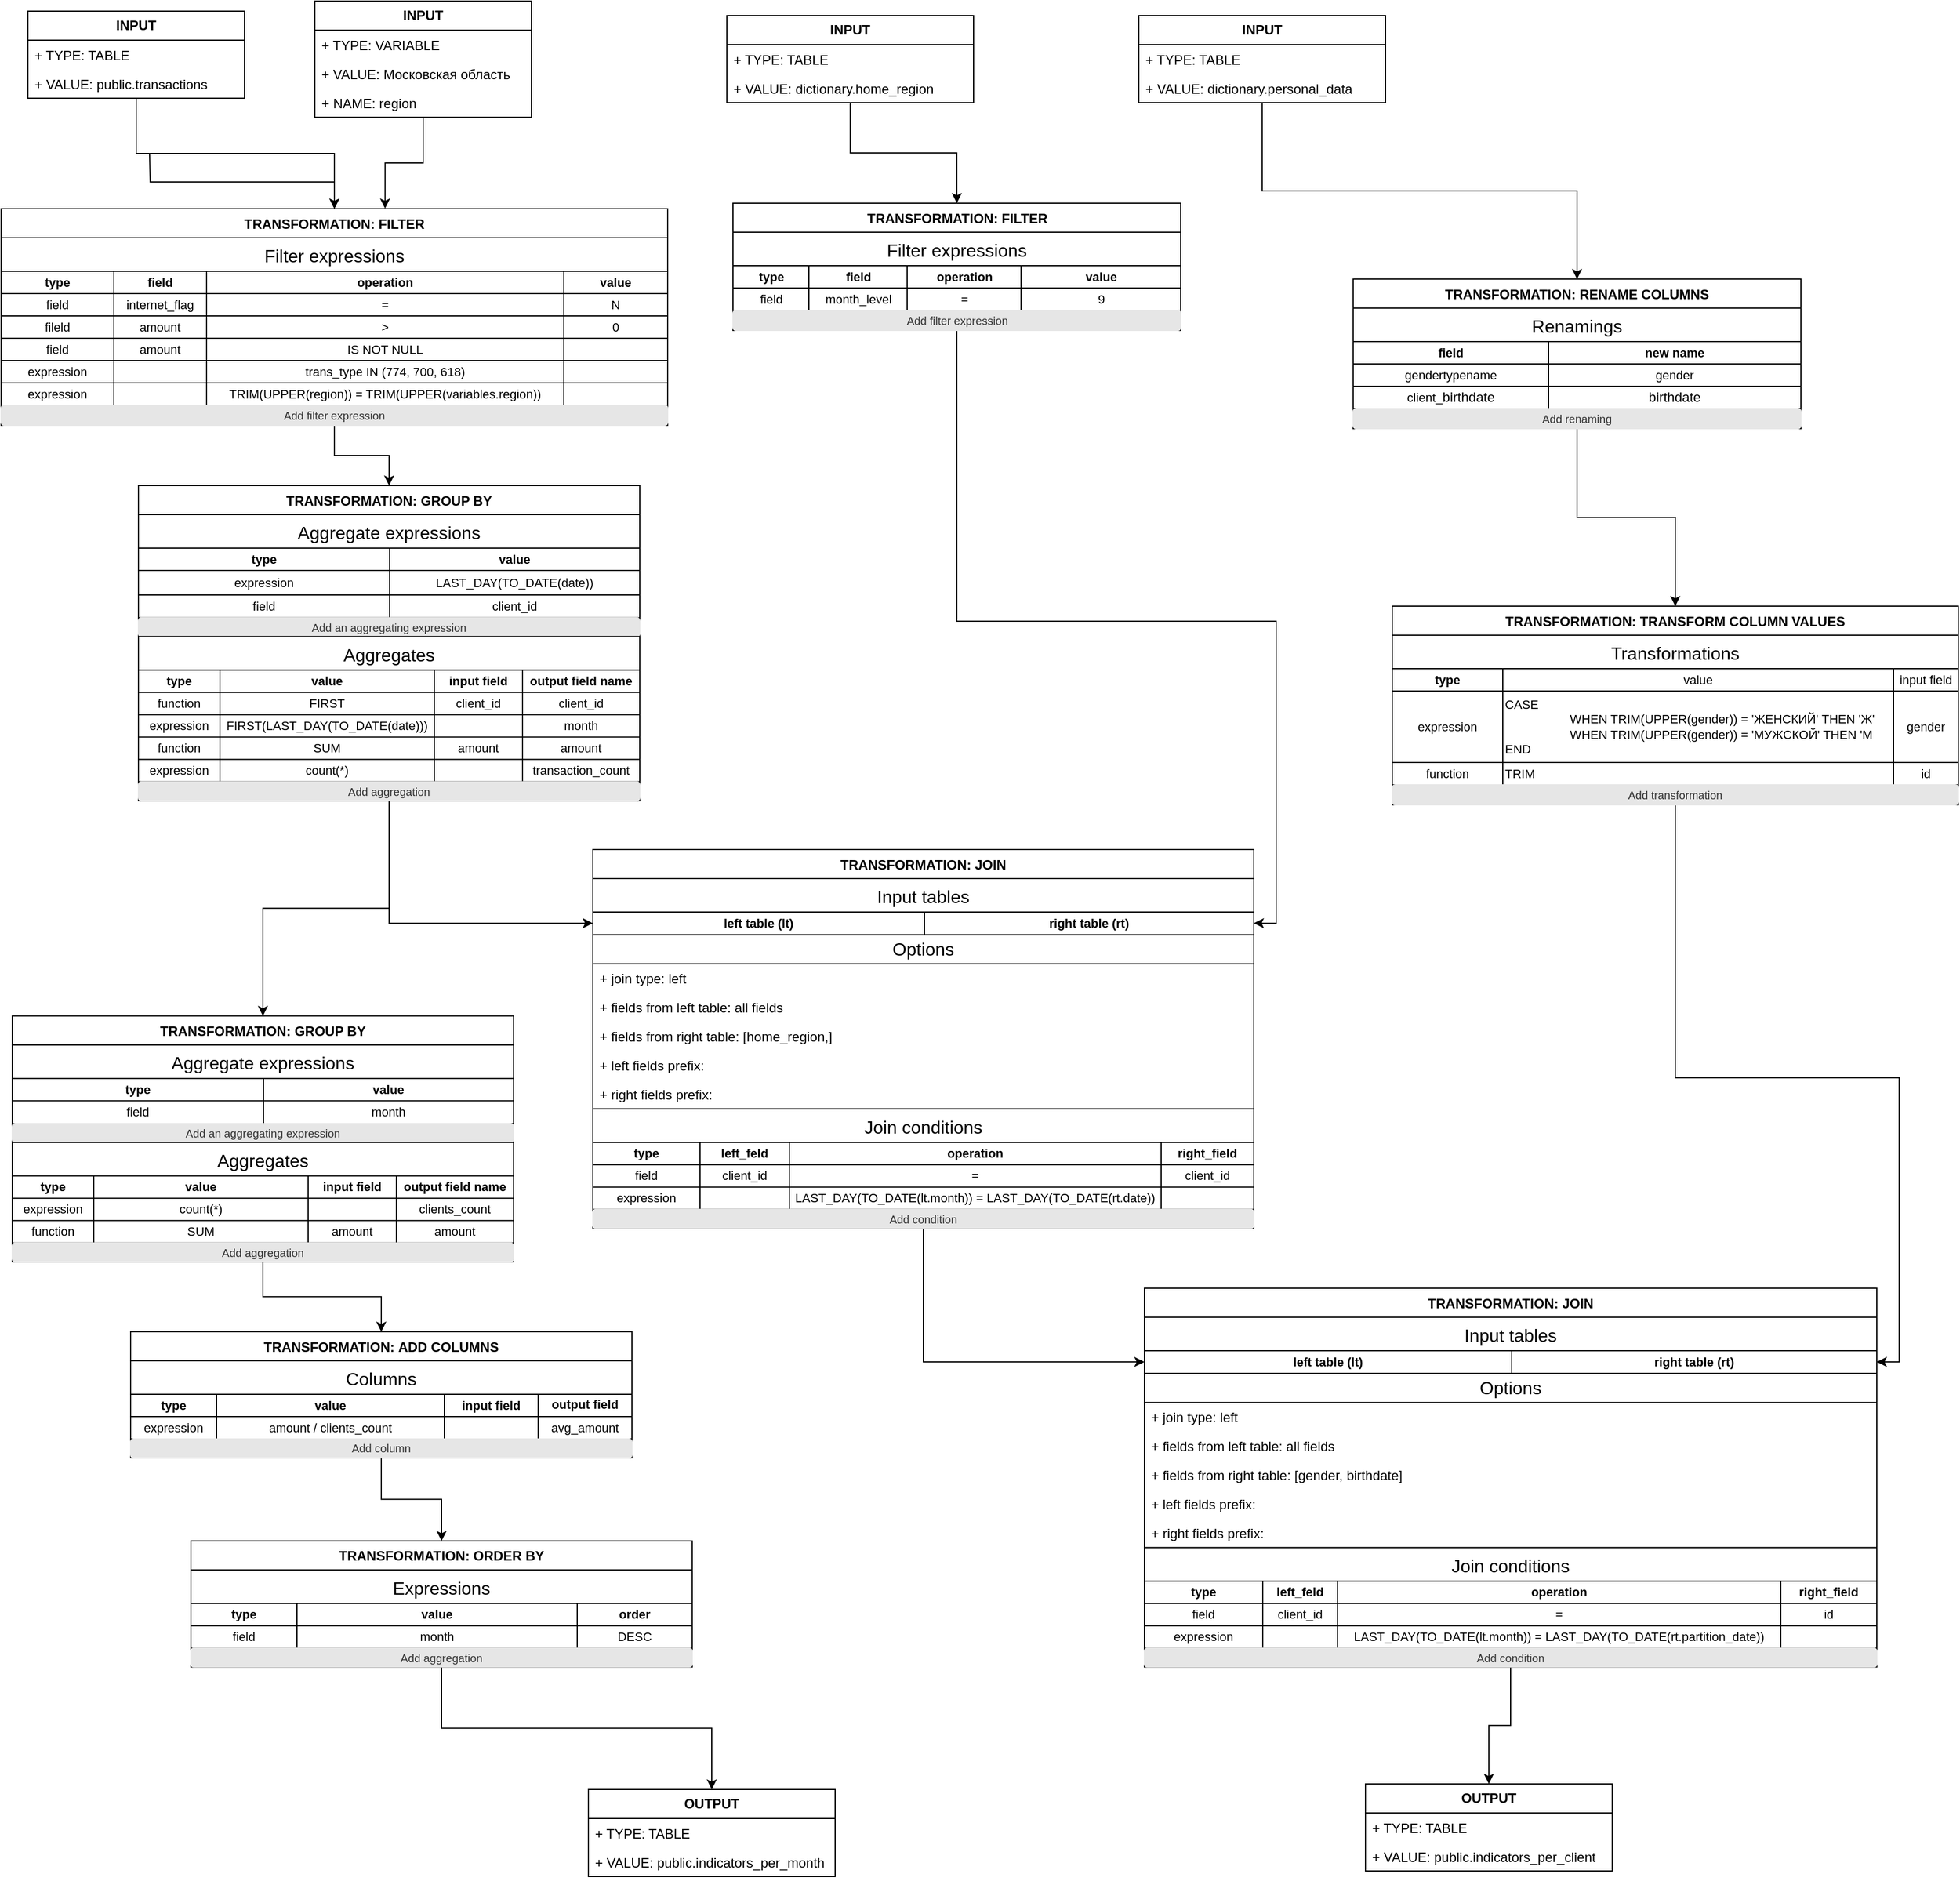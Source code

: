 <mxfile version="24.7.17">
  <diagram name="Page-1" id="9f46799a-70d6-7492-0946-bef42562c5a5">
    <mxGraphModel dx="1245" dy="663" grid="0" gridSize="10" guides="1" tooltips="1" connect="1" arrows="1" fold="1" page="1" pageScale="1" pageWidth="1100" pageHeight="850" background="none" math="0" shadow="0">
      <root>
        <mxCell id="0" />
        <mxCell id="1" parent="0" />
        <mxCell id="NS6MXJYAzT7x-2VZBriJ-9" style="edgeStyle=orthogonalEdgeStyle;rounded=0;orthogonalLoop=1;jettySize=auto;html=1;entryX=0.5;entryY=0;entryDx=0;entryDy=0;exitX=0.443;exitY=0.993;exitDx=0;exitDy=0;exitPerimeter=0;" edge="1" parent="1" source="NS6MXJYAzT7x-2VZBriJ-499" target="NS6MXJYAzT7x-2VZBriJ-270">
          <mxGeometry relative="1" as="geometry">
            <mxPoint x="110" y="110" as="targetPoint" />
            <mxPoint x="144" y="144" as="sourcePoint" />
          </mxGeometry>
        </mxCell>
        <mxCell id="NS6MXJYAzT7x-2VZBriJ-506" value="" style="edgeStyle=orthogonalEdgeStyle;rounded=0;orthogonalLoop=1;jettySize=auto;html=1;entryX=0;entryY=0.5;entryDx=0;entryDy=0;" edge="1" parent="1" source="NS6MXJYAzT7x-2VZBriJ-5" target="NS6MXJYAzT7x-2VZBriJ-462">
          <mxGeometry relative="1" as="geometry">
            <mxPoint x="358.5" y="944.283" as="targetPoint" />
          </mxGeometry>
        </mxCell>
        <mxCell id="NS6MXJYAzT7x-2VZBriJ-705" style="edgeStyle=orthogonalEdgeStyle;rounded=0;orthogonalLoop=1;jettySize=auto;html=1;exitX=0.5;exitY=1;exitDx=0;exitDy=0;entryX=0.5;entryY=0;entryDx=0;entryDy=0;" edge="1" parent="1" source="NS6MXJYAzT7x-2VZBriJ-5" target="NS6MXJYAzT7x-2VZBriJ-679">
          <mxGeometry relative="1" as="geometry" />
        </mxCell>
        <mxCell id="NS6MXJYAzT7x-2VZBriJ-5" value="TRANSFORMATION:&amp;nbsp;&lt;span style=&quot;text-align: left;&quot;&gt;GROUP BY&lt;/span&gt;" style="swimlane;fontStyle=1;align=center;verticalAlign=top;childLayout=stackLayout;horizontal=1;startSize=26;horizontalStack=0;resizeParent=1;resizeParentMax=0;resizeLast=0;collapsible=1;marginBottom=0;whiteSpace=wrap;html=1;flipV=0;flipH=1;" vertex="1" parent="1">
          <mxGeometry x="134" y="441" width="449" height="282.189" as="geometry">
            <mxRectangle x="134" y="441" width="256" height="47" as="alternateBounds" />
          </mxGeometry>
        </mxCell>
        <mxCell id="NS6MXJYAzT7x-2VZBriJ-206" value="Aggregate expressions" style="shape=table;startSize=30;container=1;collapsible=0;childLayout=tableLayout;strokeColor=default;fontSize=16;" vertex="1" parent="NS6MXJYAzT7x-2VZBriJ-5">
          <mxGeometry y="26" width="449" height="92.429" as="geometry" />
        </mxCell>
        <mxCell id="NS6MXJYAzT7x-2VZBriJ-207" value="" style="shape=tableRow;horizontal=0;startSize=0;swimlaneHead=0;swimlaneBody=0;strokeColor=inherit;top=0;left=0;bottom=0;right=0;collapsible=0;dropTarget=0;fillColor=none;points=[[0,0.5],[1,0.5]];portConstraint=eastwest;fontSize=16;" vertex="1" parent="NS6MXJYAzT7x-2VZBriJ-206">
          <mxGeometry y="30" width="449" height="20" as="geometry" />
        </mxCell>
        <mxCell id="NS6MXJYAzT7x-2VZBriJ-208" value="&lt;span style=&quot;font-weight: 700; font-size: 11px;&quot;&gt;type&lt;/span&gt;" style="shape=partialRectangle;html=1;whiteSpace=wrap;connectable=0;strokeColor=inherit;overflow=hidden;fillColor=none;top=0;left=0;bottom=0;right=0;pointerEvents=1;fontSize=11;" vertex="1" parent="NS6MXJYAzT7x-2VZBriJ-207">
          <mxGeometry width="225" height="20" as="geometry">
            <mxRectangle width="225" height="20" as="alternateBounds" />
          </mxGeometry>
        </mxCell>
        <mxCell id="NS6MXJYAzT7x-2VZBriJ-209" value="&lt;span style=&quot;font-weight: 700; font-size: 11px;&quot;&gt;value&lt;/span&gt;" style="shape=partialRectangle;html=1;whiteSpace=wrap;connectable=0;strokeColor=inherit;overflow=hidden;fillColor=none;top=0;left=0;bottom=0;right=0;pointerEvents=1;fontSize=11;" vertex="1" parent="NS6MXJYAzT7x-2VZBriJ-207">
          <mxGeometry x="225" width="224" height="20" as="geometry">
            <mxRectangle width="224" height="20" as="alternateBounds" />
          </mxGeometry>
        </mxCell>
        <mxCell id="NS6MXJYAzT7x-2VZBriJ-211" value="" style="shape=tableRow;horizontal=0;startSize=0;swimlaneHead=0;swimlaneBody=0;strokeColor=inherit;top=0;left=0;bottom=0;right=0;collapsible=0;dropTarget=0;fillColor=none;points=[[0,0.5],[1,0.5]];portConstraint=eastwest;fontSize=16;" vertex="1" parent="NS6MXJYAzT7x-2VZBriJ-206">
          <mxGeometry y="50" width="449" height="22" as="geometry" />
        </mxCell>
        <mxCell id="NS6MXJYAzT7x-2VZBriJ-212" value="&lt;span style=&quot;font-size: 11px;&quot;&gt;expression&lt;/span&gt;" style="shape=partialRectangle;html=1;whiteSpace=wrap;connectable=0;strokeColor=inherit;overflow=hidden;fillColor=none;top=0;left=0;bottom=0;right=0;pointerEvents=1;fontSize=11;" vertex="1" parent="NS6MXJYAzT7x-2VZBriJ-211">
          <mxGeometry width="225" height="22" as="geometry">
            <mxRectangle width="225" height="22" as="alternateBounds" />
          </mxGeometry>
        </mxCell>
        <mxCell id="NS6MXJYAzT7x-2VZBriJ-213" value="&lt;span style=&quot;font-size: 11px;&quot;&gt;LAST_DAY(TO_DATE(date))&lt;/span&gt;" style="shape=partialRectangle;html=1;whiteSpace=wrap;connectable=0;strokeColor=inherit;overflow=hidden;fillColor=none;top=0;left=0;bottom=0;right=0;pointerEvents=1;fontSize=11;" vertex="1" parent="NS6MXJYAzT7x-2VZBriJ-211">
          <mxGeometry x="225" width="224" height="22" as="geometry">
            <mxRectangle width="224" height="22" as="alternateBounds" />
          </mxGeometry>
        </mxCell>
        <mxCell id="NS6MXJYAzT7x-2VZBriJ-215" value="" style="shape=tableRow;horizontal=0;startSize=0;swimlaneHead=0;swimlaneBody=0;strokeColor=inherit;top=0;left=0;bottom=0;right=0;collapsible=0;dropTarget=0;fillColor=none;points=[[0,0.5],[1,0.5]];portConstraint=eastwest;fontSize=16;" vertex="1" parent="NS6MXJYAzT7x-2VZBriJ-206">
          <mxGeometry y="72" width="449" height="20" as="geometry" />
        </mxCell>
        <mxCell id="NS6MXJYAzT7x-2VZBriJ-216" value="&lt;span style=&quot;font-size: 11px;&quot;&gt;field&lt;/span&gt;" style="shape=partialRectangle;html=1;whiteSpace=wrap;connectable=0;strokeColor=inherit;overflow=hidden;fillColor=none;top=0;left=0;bottom=0;right=0;pointerEvents=1;fontSize=11;" vertex="1" parent="NS6MXJYAzT7x-2VZBriJ-215">
          <mxGeometry width="225" height="20" as="geometry">
            <mxRectangle width="225" height="20" as="alternateBounds" />
          </mxGeometry>
        </mxCell>
        <mxCell id="NS6MXJYAzT7x-2VZBriJ-217" value="&lt;span style=&quot;font-size: 11px;&quot;&gt;client_id&lt;/span&gt;" style="shape=partialRectangle;html=1;whiteSpace=wrap;connectable=0;strokeColor=inherit;overflow=hidden;fillColor=none;top=0;left=0;bottom=0;right=0;pointerEvents=1;fontSize=11;" vertex="1" parent="NS6MXJYAzT7x-2VZBriJ-215">
          <mxGeometry x="225" width="224" height="20" as="geometry">
            <mxRectangle width="224" height="20" as="alternateBounds" />
          </mxGeometry>
        </mxCell>
        <mxCell id="NS6MXJYAzT7x-2VZBriJ-266" value="&lt;span style=&quot;white-space-collapse: preserve;&quot; data-src-align=&quot;0:8&quot; class=&quot;EzKURWReUAB5oZgtQNkl&quot;&gt;Add&lt;/span&gt;&lt;span style=&quot;white-space-collapse: preserve;&quot;&gt; an &lt;/span&gt;&lt;span style=&quot;white-space-collapse: preserve;&quot; data-src-align=&quot;9:12&quot; class=&quot;EzKURWReUAB5oZgtQNkl&quot;&gt;aggregating&lt;/span&gt;&lt;span style=&quot;white-space-collapse: preserve;&quot;&gt; &lt;/span&gt;&lt;span style=&quot;white-space-collapse: preserve;&quot; data-src-align=&quot;22:9&quot; class=&quot;EzKURWReUAB5oZgtQNkl&quot;&gt;expression&lt;/span&gt;" style="rounded=1;html=1;shadow=0;dashed=0;whiteSpace=wrap;fontSize=10;fillColor=#E6E6E6;align=center;strokeColor=#E6E6E6;fontColor=#333333;" vertex="1" parent="NS6MXJYAzT7x-2VZBriJ-5">
          <mxGeometry y="118.429" width="449" height="16.88" as="geometry" />
        </mxCell>
        <mxCell id="NS6MXJYAzT7x-2VZBriJ-219" value="Aggregates" style="shape=table;startSize=30;container=1;collapsible=0;childLayout=tableLayout;strokeColor=default;fontSize=16;" vertex="1" parent="NS6MXJYAzT7x-2VZBriJ-5">
          <mxGeometry y="135.309" width="449" height="130" as="geometry" />
        </mxCell>
        <mxCell id="NS6MXJYAzT7x-2VZBriJ-220" value="" style="shape=tableRow;horizontal=0;startSize=0;swimlaneHead=0;swimlaneBody=0;strokeColor=inherit;top=0;left=0;bottom=0;right=0;collapsible=0;dropTarget=0;fillColor=none;points=[[0,0.5],[1,0.5]];portConstraint=eastwest;fontSize=16;" vertex="1" parent="NS6MXJYAzT7x-2VZBriJ-219">
          <mxGeometry y="30" width="449" height="20" as="geometry" />
        </mxCell>
        <mxCell id="NS6MXJYAzT7x-2VZBriJ-221" value="&lt;span style=&quot;font-weight: 700; font-size: 11px;&quot;&gt;type&lt;/span&gt;" style="shape=partialRectangle;html=1;whiteSpace=wrap;connectable=0;strokeColor=inherit;overflow=hidden;fillColor=none;top=0;left=0;bottom=0;right=0;pointerEvents=1;fontSize=11;" vertex="1" parent="NS6MXJYAzT7x-2VZBriJ-220">
          <mxGeometry width="73" height="20" as="geometry">
            <mxRectangle width="73" height="20" as="alternateBounds" />
          </mxGeometry>
        </mxCell>
        <mxCell id="NS6MXJYAzT7x-2VZBriJ-222" value="value" style="shape=partialRectangle;html=1;whiteSpace=wrap;connectable=0;strokeColor=inherit;overflow=hidden;fillColor=none;top=0;left=0;bottom=0;right=0;pointerEvents=1;fontSize=11;fontStyle=1" vertex="1" parent="NS6MXJYAzT7x-2VZBriJ-220">
          <mxGeometry x="73" width="192" height="20" as="geometry">
            <mxRectangle width="192" height="20" as="alternateBounds" />
          </mxGeometry>
        </mxCell>
        <mxCell id="NS6MXJYAzT7x-2VZBriJ-235" value="&lt;span style=&quot;white-space-collapse: preserve;&quot; data-src-align=&quot;0:7&quot; class=&quot;EzKURWReUAB5oZgtQNkl&quot;&gt;input&lt;/span&gt;&lt;span style=&quot;white-space-collapse: preserve;&quot;&gt; &lt;/span&gt;&lt;span style=&quot;white-space-collapse: preserve;&quot; data-src-align=&quot;8:4&quot; class=&quot;EzKURWReUAB5oZgtQNkl&quot;&gt;field&lt;/span&gt;" style="shape=partialRectangle;html=1;whiteSpace=wrap;connectable=0;strokeColor=inherit;overflow=hidden;fillColor=none;top=0;left=0;bottom=0;right=0;pointerEvents=1;fontSize=11;fontStyle=1" vertex="1" parent="NS6MXJYAzT7x-2VZBriJ-220">
          <mxGeometry x="265" width="79" height="20" as="geometry">
            <mxRectangle width="79" height="20" as="alternateBounds" />
          </mxGeometry>
        </mxCell>
        <mxCell id="NS6MXJYAzT7x-2VZBriJ-223" value="output field name" style="shape=partialRectangle;html=1;whiteSpace=wrap;connectable=0;strokeColor=inherit;overflow=hidden;fillColor=none;top=0;left=0;bottom=0;right=0;pointerEvents=1;fontSize=11;fontStyle=1" vertex="1" parent="NS6MXJYAzT7x-2VZBriJ-220">
          <mxGeometry x="344" width="105" height="20" as="geometry">
            <mxRectangle width="105" height="20" as="alternateBounds" />
          </mxGeometry>
        </mxCell>
        <mxCell id="NS6MXJYAzT7x-2VZBriJ-224" value="" style="shape=tableRow;horizontal=0;startSize=0;swimlaneHead=0;swimlaneBody=0;strokeColor=inherit;top=0;left=0;bottom=0;right=0;collapsible=0;dropTarget=0;fillColor=none;points=[[0,0.5],[1,0.5]];portConstraint=eastwest;fontSize=16;" vertex="1" parent="NS6MXJYAzT7x-2VZBriJ-219">
          <mxGeometry y="50" width="449" height="20" as="geometry" />
        </mxCell>
        <mxCell id="NS6MXJYAzT7x-2VZBriJ-225" value="function" style="shape=partialRectangle;html=1;whiteSpace=wrap;connectable=0;strokeColor=inherit;overflow=hidden;fillColor=none;top=0;left=0;bottom=0;right=0;pointerEvents=1;fontSize=11;" vertex="1" parent="NS6MXJYAzT7x-2VZBriJ-224">
          <mxGeometry width="73" height="20" as="geometry">
            <mxRectangle width="73" height="20" as="alternateBounds" />
          </mxGeometry>
        </mxCell>
        <mxCell id="NS6MXJYAzT7x-2VZBriJ-226" value="FIRST" style="shape=partialRectangle;html=1;whiteSpace=wrap;connectable=0;strokeColor=inherit;overflow=hidden;fillColor=none;top=0;left=0;bottom=0;right=0;pointerEvents=1;fontSize=11;" vertex="1" parent="NS6MXJYAzT7x-2VZBriJ-224">
          <mxGeometry x="73" width="192" height="20" as="geometry">
            <mxRectangle width="192" height="20" as="alternateBounds" />
          </mxGeometry>
        </mxCell>
        <mxCell id="NS6MXJYAzT7x-2VZBriJ-236" value="client_id" style="shape=partialRectangle;html=1;whiteSpace=wrap;connectable=0;strokeColor=inherit;overflow=hidden;fillColor=none;top=0;left=0;bottom=0;right=0;pointerEvents=1;fontSize=11;" vertex="1" parent="NS6MXJYAzT7x-2VZBriJ-224">
          <mxGeometry x="265" width="79" height="20" as="geometry">
            <mxRectangle width="79" height="20" as="alternateBounds" />
          </mxGeometry>
        </mxCell>
        <mxCell id="NS6MXJYAzT7x-2VZBriJ-227" value="client_id" style="shape=partialRectangle;html=1;whiteSpace=wrap;connectable=0;strokeColor=inherit;overflow=hidden;fillColor=none;top=0;left=0;bottom=0;right=0;pointerEvents=1;fontSize=11;" vertex="1" parent="NS6MXJYAzT7x-2VZBriJ-224">
          <mxGeometry x="344" width="105" height="20" as="geometry">
            <mxRectangle width="105" height="20" as="alternateBounds" />
          </mxGeometry>
        </mxCell>
        <mxCell id="NS6MXJYAzT7x-2VZBriJ-228" value="" style="shape=tableRow;horizontal=0;startSize=0;swimlaneHead=0;swimlaneBody=0;strokeColor=inherit;top=0;left=0;bottom=0;right=0;collapsible=0;dropTarget=0;fillColor=none;points=[[0,0.5],[1,0.5]];portConstraint=eastwest;fontSize=16;" vertex="1" parent="NS6MXJYAzT7x-2VZBriJ-219">
          <mxGeometry y="70" width="449" height="20" as="geometry" />
        </mxCell>
        <mxCell id="NS6MXJYAzT7x-2VZBriJ-229" value="expression" style="shape=partialRectangle;html=1;whiteSpace=wrap;connectable=0;strokeColor=inherit;overflow=hidden;fillColor=none;top=0;left=0;bottom=0;right=0;pointerEvents=1;fontSize=11;" vertex="1" parent="NS6MXJYAzT7x-2VZBriJ-228">
          <mxGeometry width="73" height="20" as="geometry">
            <mxRectangle width="73" height="20" as="alternateBounds" />
          </mxGeometry>
        </mxCell>
        <mxCell id="NS6MXJYAzT7x-2VZBriJ-230" value="FIRST(LAST_DAY(TO_DATE(date)))" style="shape=partialRectangle;html=1;whiteSpace=wrap;connectable=0;strokeColor=inherit;overflow=hidden;fillColor=none;top=0;left=0;bottom=0;right=0;pointerEvents=1;fontSize=11;" vertex="1" parent="NS6MXJYAzT7x-2VZBriJ-228">
          <mxGeometry x="73" width="192" height="20" as="geometry">
            <mxRectangle width="192" height="20" as="alternateBounds" />
          </mxGeometry>
        </mxCell>
        <mxCell id="NS6MXJYAzT7x-2VZBriJ-237" style="shape=partialRectangle;html=1;whiteSpace=wrap;connectable=0;strokeColor=inherit;overflow=hidden;fillColor=none;top=0;left=0;bottom=0;right=0;pointerEvents=1;fontSize=11;" vertex="1" parent="NS6MXJYAzT7x-2VZBriJ-228">
          <mxGeometry x="265" width="79" height="20" as="geometry">
            <mxRectangle width="79" height="20" as="alternateBounds" />
          </mxGeometry>
        </mxCell>
        <mxCell id="NS6MXJYAzT7x-2VZBriJ-231" value="&lt;span style=&quot;white-space-collapse: preserve;&quot; data-src-align=&quot;0:5&quot; class=&quot;EzKURWReUAB5oZgtQNkl&quot;&gt;month&lt;/span&gt;" style="shape=partialRectangle;html=1;whiteSpace=wrap;connectable=0;strokeColor=inherit;overflow=hidden;fillColor=none;top=0;left=0;bottom=0;right=0;pointerEvents=1;fontSize=11;" vertex="1" parent="NS6MXJYAzT7x-2VZBriJ-228">
          <mxGeometry x="344" width="105" height="20" as="geometry">
            <mxRectangle width="105" height="20" as="alternateBounds" />
          </mxGeometry>
        </mxCell>
        <mxCell id="NS6MXJYAzT7x-2VZBriJ-243" style="shape=tableRow;horizontal=0;startSize=0;swimlaneHead=0;swimlaneBody=0;strokeColor=inherit;top=0;left=0;bottom=0;right=0;collapsible=0;dropTarget=0;fillColor=none;points=[[0,0.5],[1,0.5]];portConstraint=eastwest;fontSize=16;" vertex="1" parent="NS6MXJYAzT7x-2VZBriJ-219">
          <mxGeometry y="90" width="449" height="20" as="geometry" />
        </mxCell>
        <mxCell id="NS6MXJYAzT7x-2VZBriJ-244" value="function" style="shape=partialRectangle;html=1;whiteSpace=wrap;connectable=0;strokeColor=inherit;overflow=hidden;fillColor=none;top=0;left=0;bottom=0;right=0;pointerEvents=1;fontSize=11;" vertex="1" parent="NS6MXJYAzT7x-2VZBriJ-243">
          <mxGeometry width="73" height="20" as="geometry">
            <mxRectangle width="73" height="20" as="alternateBounds" />
          </mxGeometry>
        </mxCell>
        <mxCell id="NS6MXJYAzT7x-2VZBriJ-245" value="SUM" style="shape=partialRectangle;html=1;whiteSpace=wrap;connectable=0;strokeColor=inherit;overflow=hidden;fillColor=none;top=0;left=0;bottom=0;right=0;pointerEvents=1;fontSize=11;" vertex="1" parent="NS6MXJYAzT7x-2VZBriJ-243">
          <mxGeometry x="73" width="192" height="20" as="geometry">
            <mxRectangle width="192" height="20" as="alternateBounds" />
          </mxGeometry>
        </mxCell>
        <mxCell id="NS6MXJYAzT7x-2VZBriJ-246" value="amount" style="shape=partialRectangle;html=1;whiteSpace=wrap;connectable=0;strokeColor=inherit;overflow=hidden;fillColor=none;top=0;left=0;bottom=0;right=0;pointerEvents=1;fontSize=11;" vertex="1" parent="NS6MXJYAzT7x-2VZBriJ-243">
          <mxGeometry x="265" width="79" height="20" as="geometry">
            <mxRectangle width="79" height="20" as="alternateBounds" />
          </mxGeometry>
        </mxCell>
        <mxCell id="NS6MXJYAzT7x-2VZBriJ-247" value="amount" style="shape=partialRectangle;html=1;whiteSpace=wrap;connectable=0;strokeColor=inherit;overflow=hidden;fillColor=none;top=0;left=0;bottom=0;right=0;pointerEvents=1;fontSize=11;" vertex="1" parent="NS6MXJYAzT7x-2VZBriJ-243">
          <mxGeometry x="344" width="105" height="20" as="geometry">
            <mxRectangle width="105" height="20" as="alternateBounds" />
          </mxGeometry>
        </mxCell>
        <mxCell id="NS6MXJYAzT7x-2VZBriJ-238" style="shape=tableRow;horizontal=0;startSize=0;swimlaneHead=0;swimlaneBody=0;strokeColor=inherit;top=0;left=0;bottom=0;right=0;collapsible=0;dropTarget=0;fillColor=none;points=[[0,0.5],[1,0.5]];portConstraint=eastwest;fontSize=16;" vertex="1" parent="NS6MXJYAzT7x-2VZBriJ-219">
          <mxGeometry y="110" width="449" height="20" as="geometry" />
        </mxCell>
        <mxCell id="NS6MXJYAzT7x-2VZBriJ-239" value="expression" style="shape=partialRectangle;html=1;whiteSpace=wrap;connectable=0;strokeColor=inherit;overflow=hidden;fillColor=none;top=0;left=0;bottom=0;right=0;pointerEvents=1;fontSize=11;" vertex="1" parent="NS6MXJYAzT7x-2VZBriJ-238">
          <mxGeometry width="73" height="20" as="geometry">
            <mxRectangle width="73" height="20" as="alternateBounds" />
          </mxGeometry>
        </mxCell>
        <mxCell id="NS6MXJYAzT7x-2VZBriJ-240" value="count(*)" style="shape=partialRectangle;html=1;whiteSpace=wrap;connectable=0;strokeColor=inherit;overflow=hidden;fillColor=none;top=0;left=0;bottom=0;right=0;pointerEvents=1;fontSize=11;" vertex="1" parent="NS6MXJYAzT7x-2VZBriJ-238">
          <mxGeometry x="73" width="192" height="20" as="geometry">
            <mxRectangle width="192" height="20" as="alternateBounds" />
          </mxGeometry>
        </mxCell>
        <mxCell id="NS6MXJYAzT7x-2VZBriJ-241" style="shape=partialRectangle;html=1;whiteSpace=wrap;connectable=0;strokeColor=inherit;overflow=hidden;fillColor=none;top=0;left=0;bottom=0;right=0;pointerEvents=1;fontSize=11;" vertex="1" parent="NS6MXJYAzT7x-2VZBriJ-238">
          <mxGeometry x="265" width="79" height="20" as="geometry">
            <mxRectangle width="79" height="20" as="alternateBounds" />
          </mxGeometry>
        </mxCell>
        <mxCell id="NS6MXJYAzT7x-2VZBriJ-242" value="transaction_count" style="shape=partialRectangle;html=1;whiteSpace=wrap;connectable=0;strokeColor=inherit;overflow=hidden;fillColor=none;top=0;left=0;bottom=0;right=0;pointerEvents=1;fontSize=11;" vertex="1" parent="NS6MXJYAzT7x-2VZBriJ-238">
          <mxGeometry x="344" width="105" height="20" as="geometry">
            <mxRectangle width="105" height="20" as="alternateBounds" />
          </mxGeometry>
        </mxCell>
        <mxCell id="NS6MXJYAzT7x-2VZBriJ-268" value="&lt;span style=&quot;white-space-collapse: preserve;&quot; data-src-align=&quot;0:8&quot; class=&quot;EzKURWReUAB5oZgtQNkl&quot;&gt;Add&lt;/span&gt;&lt;span style=&quot;white-space-collapse: preserve;&quot;&gt; &lt;/span&gt;&lt;span style=&quot;white-space-collapse: preserve;&quot; data-src-align=&quot;9:9&quot; class=&quot;EzKURWReUAB5oZgtQNkl&quot;&gt;aggregation&lt;/span&gt;" style="rounded=1;html=1;shadow=0;dashed=0;whiteSpace=wrap;fontSize=10;fillColor=#E6E6E6;align=center;strokeColor=#E6E6E6;fontColor=#333333;container=0;" vertex="1" parent="NS6MXJYAzT7x-2VZBriJ-5">
          <mxGeometry y="265.309" width="449" height="16.88" as="geometry" />
        </mxCell>
        <mxCell id="NS6MXJYAzT7x-2VZBriJ-524" style="edgeStyle=orthogonalEdgeStyle;rounded=0;orthogonalLoop=1;jettySize=auto;html=1;entryX=0.5;entryY=0;entryDx=0;entryDy=0;" edge="1" parent="1" source="NS6MXJYAzT7x-2VZBriJ-253" target="NS6MXJYAzT7x-2VZBriJ-270">
          <mxGeometry relative="1" as="geometry" />
        </mxCell>
        <mxCell id="NS6MXJYAzT7x-2VZBriJ-253" value="&lt;span style=&quot;font-weight: 700;&quot;&gt;INPUT&lt;/span&gt;" style="swimlane;fontStyle=0;childLayout=stackLayout;horizontal=1;startSize=26;fillColor=none;horizontalStack=0;resizeParent=1;resizeParentMax=0;resizeLast=0;collapsible=1;marginBottom=0;whiteSpace=wrap;html=1;" vertex="1" parent="1">
          <mxGeometry x="35" y="16" width="194" height="78" as="geometry">
            <mxRectangle x="38" y="19" width="71" height="26" as="alternateBounds" />
          </mxGeometry>
        </mxCell>
        <mxCell id="NS6MXJYAzT7x-2VZBriJ-254" value="+ TYPE: TABLE" style="text;strokeColor=none;fillColor=none;align=left;verticalAlign=top;spacingLeft=4;spacingRight=4;overflow=hidden;rotatable=0;points=[[0,0.5],[1,0.5]];portConstraint=eastwest;whiteSpace=wrap;html=1;" vertex="1" parent="NS6MXJYAzT7x-2VZBriJ-253">
          <mxGeometry y="26" width="194" height="26" as="geometry" />
        </mxCell>
        <mxCell id="NS6MXJYAzT7x-2VZBriJ-256" value="+ VALUE: public.transactions" style="text;strokeColor=none;fillColor=none;align=left;verticalAlign=top;spacingLeft=4;spacingRight=4;overflow=hidden;rotatable=0;points=[[0,0.5],[1,0.5]];portConstraint=eastwest;whiteSpace=wrap;html=1;" vertex="1" parent="NS6MXJYAzT7x-2VZBriJ-253">
          <mxGeometry y="52" width="194" height="26" as="geometry" />
        </mxCell>
        <mxCell id="NS6MXJYAzT7x-2VZBriJ-336" style="edgeStyle=orthogonalEdgeStyle;rounded=0;orthogonalLoop=1;jettySize=auto;html=1;exitX=0.5;exitY=1;exitDx=0;exitDy=0;entryX=0.5;entryY=0;entryDx=0;entryDy=0;" edge="1" parent="1" source="NS6MXJYAzT7x-2VZBriJ-270" target="NS6MXJYAzT7x-2VZBriJ-5">
          <mxGeometry relative="1" as="geometry" />
        </mxCell>
        <mxCell id="NS6MXJYAzT7x-2VZBriJ-270" value="&lt;div style=&quot;text-align: left;&quot;&gt;&lt;span style=&quot;background-color: initial;&quot;&gt;TRANSFORMATION: FILTER&lt;/span&gt;&lt;/div&gt;" style="swimlane;fontStyle=1;align=center;verticalAlign=top;childLayout=stackLayout;horizontal=1;startSize=26;horizontalStack=0;resizeParent=1;resizeParentMax=0;resizeLast=0;collapsible=1;marginBottom=0;whiteSpace=wrap;html=1;flipV=0;flipH=1;" vertex="1" parent="1">
          <mxGeometry x="11" y="193" width="597" height="194" as="geometry">
            <mxRectangle x="11" y="193" width="257" height="47" as="alternateBounds" />
          </mxGeometry>
        </mxCell>
        <mxCell id="NS6MXJYAzT7x-2VZBriJ-271" value="Filter expressions" style="shape=table;startSize=30;container=1;collapsible=0;childLayout=tableLayout;strokeColor=default;fontSize=16;enumerate=0;comic=0;treeMoving=0;treeFolding=0;swimlaneFillColor=none;" vertex="1" parent="NS6MXJYAzT7x-2VZBriJ-270">
          <mxGeometry y="26" width="597" height="150" as="geometry" />
        </mxCell>
        <mxCell id="NS6MXJYAzT7x-2VZBriJ-272" value="" style="shape=tableRow;horizontal=0;startSize=0;swimlaneHead=0;swimlaneBody=0;strokeColor=inherit;top=0;left=0;bottom=0;right=0;collapsible=0;dropTarget=0;fillColor=none;points=[[0,0.5],[1,0.5]];portConstraint=eastwest;fontSize=16;enumerate=0;comic=0;treeMoving=0;treeFolding=0;swimlaneFillColor=none;" vertex="1" parent="NS6MXJYAzT7x-2VZBriJ-271">
          <mxGeometry y="30" width="597" height="20" as="geometry" />
        </mxCell>
        <mxCell id="NS6MXJYAzT7x-2VZBriJ-273" value="&lt;span style=&quot;font-weight: 700; font-size: 11px;&quot;&gt;type&lt;/span&gt;" style="shape=partialRectangle;html=1;whiteSpace=wrap;connectable=0;strokeColor=inherit;overflow=hidden;fillColor=none;top=0;left=0;bottom=0;right=0;pointerEvents=1;fontSize=11;enumerate=0;comic=0;treeMoving=0;treeFolding=0;swimlaneFillColor=none;" vertex="1" parent="NS6MXJYAzT7x-2VZBriJ-272">
          <mxGeometry width="101" height="20" as="geometry">
            <mxRectangle width="101" height="20" as="alternateBounds" />
          </mxGeometry>
        </mxCell>
        <mxCell id="NS6MXJYAzT7x-2VZBriJ-321" value="&lt;b&gt;field&lt;/b&gt;" style="shape=partialRectangle;html=1;whiteSpace=wrap;connectable=0;strokeColor=inherit;overflow=hidden;fillColor=none;top=0;left=0;bottom=0;right=0;pointerEvents=1;fontSize=11;enumerate=0;comic=0;treeMoving=0;treeFolding=0;swimlaneFillColor=none;" vertex="1" parent="NS6MXJYAzT7x-2VZBriJ-272">
          <mxGeometry x="101" width="83" height="20" as="geometry">
            <mxRectangle width="83" height="20" as="alternateBounds" />
          </mxGeometry>
        </mxCell>
        <mxCell id="NS6MXJYAzT7x-2VZBriJ-317" value="&lt;b&gt;operation&lt;/b&gt;" style="shape=partialRectangle;html=1;whiteSpace=wrap;connectable=0;strokeColor=inherit;overflow=hidden;fillColor=none;top=0;left=0;bottom=0;right=0;pointerEvents=1;fontSize=11;enumerate=0;comic=0;treeMoving=0;treeFolding=0;swimlaneFillColor=none;" vertex="1" parent="NS6MXJYAzT7x-2VZBriJ-272">
          <mxGeometry x="184" width="320" height="20" as="geometry">
            <mxRectangle width="320" height="20" as="alternateBounds" />
          </mxGeometry>
        </mxCell>
        <mxCell id="NS6MXJYAzT7x-2VZBriJ-274" value="&lt;span style=&quot;font-size: 11px;&quot;&gt;&lt;b&gt;value&lt;/b&gt;&lt;/span&gt;" style="shape=partialRectangle;html=1;whiteSpace=wrap;connectable=0;strokeColor=inherit;overflow=hidden;fillColor=none;top=0;left=0;bottom=0;right=0;pointerEvents=1;fontSize=11;enumerate=0;comic=0;treeMoving=0;treeFolding=0;swimlaneFillColor=none;" vertex="1" parent="NS6MXJYAzT7x-2VZBriJ-272">
          <mxGeometry x="504" width="93" height="20" as="geometry">
            <mxRectangle width="93" height="20" as="alternateBounds" />
          </mxGeometry>
        </mxCell>
        <mxCell id="NS6MXJYAzT7x-2VZBriJ-275" value="" style="shape=tableRow;horizontal=0;startSize=0;swimlaneHead=0;swimlaneBody=0;strokeColor=inherit;top=0;left=0;bottom=0;right=0;collapsible=0;dropTarget=0;fillColor=none;points=[[0,0.5],[1,0.5]];portConstraint=eastwest;fontSize=16;enumerate=0;comic=0;treeMoving=0;treeFolding=0;swimlaneFillColor=none;" vertex="1" parent="NS6MXJYAzT7x-2VZBriJ-271">
          <mxGeometry y="50" width="597" height="20" as="geometry" />
        </mxCell>
        <mxCell id="NS6MXJYAzT7x-2VZBriJ-276" value="&lt;span style=&quot;font-size: 11px;&quot;&gt;field&lt;/span&gt;" style="shape=partialRectangle;html=1;whiteSpace=wrap;connectable=0;strokeColor=inherit;overflow=hidden;fillColor=none;top=0;left=0;bottom=0;right=0;pointerEvents=1;fontSize=11;enumerate=0;comic=0;treeMoving=0;treeFolding=0;swimlaneFillColor=none;" vertex="1" parent="NS6MXJYAzT7x-2VZBriJ-275">
          <mxGeometry width="101" height="20" as="geometry">
            <mxRectangle width="101" height="20" as="alternateBounds" />
          </mxGeometry>
        </mxCell>
        <mxCell id="NS6MXJYAzT7x-2VZBriJ-322" value="internet_flag" style="shape=partialRectangle;html=1;whiteSpace=wrap;connectable=0;strokeColor=inherit;overflow=hidden;fillColor=none;top=0;left=0;bottom=0;right=0;pointerEvents=1;fontSize=11;enumerate=0;comic=0;treeMoving=0;treeFolding=0;swimlaneFillColor=none;" vertex="1" parent="NS6MXJYAzT7x-2VZBriJ-275">
          <mxGeometry x="101" width="83" height="20" as="geometry">
            <mxRectangle width="83" height="20" as="alternateBounds" />
          </mxGeometry>
        </mxCell>
        <mxCell id="NS6MXJYAzT7x-2VZBriJ-318" value="=" style="shape=partialRectangle;html=1;whiteSpace=wrap;connectable=0;strokeColor=inherit;overflow=hidden;fillColor=none;top=0;left=0;bottom=0;right=0;pointerEvents=1;fontSize=11;enumerate=0;comic=0;treeMoving=0;treeFolding=0;swimlaneFillColor=none;" vertex="1" parent="NS6MXJYAzT7x-2VZBriJ-275">
          <mxGeometry x="184" width="320" height="20" as="geometry">
            <mxRectangle width="320" height="20" as="alternateBounds" />
          </mxGeometry>
        </mxCell>
        <mxCell id="NS6MXJYAzT7x-2VZBriJ-277" value="&lt;span style=&quot;font-size: 11px;&quot;&gt;N&lt;/span&gt;" style="shape=partialRectangle;html=1;whiteSpace=wrap;connectable=0;strokeColor=inherit;overflow=hidden;fillColor=none;top=0;left=0;bottom=0;right=0;pointerEvents=1;fontSize=11;enumerate=0;comic=0;treeMoving=0;treeFolding=0;swimlaneFillColor=none;" vertex="1" parent="NS6MXJYAzT7x-2VZBriJ-275">
          <mxGeometry x="504" width="93" height="20" as="geometry">
            <mxRectangle width="93" height="20" as="alternateBounds" />
          </mxGeometry>
        </mxCell>
        <mxCell id="NS6MXJYAzT7x-2VZBriJ-326" style="shape=tableRow;horizontal=0;startSize=0;swimlaneHead=0;swimlaneBody=0;strokeColor=inherit;top=0;left=0;bottom=0;right=0;collapsible=0;dropTarget=0;fillColor=none;points=[[0,0.5],[1,0.5]];portConstraint=eastwest;fontSize=16;enumerate=0;comic=0;treeMoving=0;treeFolding=0;swimlaneFillColor=none;" vertex="1" parent="NS6MXJYAzT7x-2VZBriJ-271">
          <mxGeometry y="70" width="597" height="20" as="geometry" />
        </mxCell>
        <mxCell id="NS6MXJYAzT7x-2VZBriJ-327" value="fileld" style="shape=partialRectangle;html=1;whiteSpace=wrap;connectable=0;strokeColor=inherit;overflow=hidden;fillColor=none;top=0;left=0;bottom=0;right=0;pointerEvents=1;fontSize=11;enumerate=0;comic=0;treeMoving=0;treeFolding=0;swimlaneFillColor=none;" vertex="1" parent="NS6MXJYAzT7x-2VZBriJ-326">
          <mxGeometry width="101" height="20" as="geometry">
            <mxRectangle width="101" height="20" as="alternateBounds" />
          </mxGeometry>
        </mxCell>
        <mxCell id="NS6MXJYAzT7x-2VZBriJ-328" value="amount" style="shape=partialRectangle;html=1;whiteSpace=wrap;connectable=0;strokeColor=inherit;overflow=hidden;fillColor=none;top=0;left=0;bottom=0;right=0;pointerEvents=1;fontSize=11;enumerate=0;comic=0;treeMoving=0;treeFolding=0;swimlaneFillColor=none;" vertex="1" parent="NS6MXJYAzT7x-2VZBriJ-326">
          <mxGeometry x="101" width="83" height="20" as="geometry">
            <mxRectangle width="83" height="20" as="alternateBounds" />
          </mxGeometry>
        </mxCell>
        <mxCell id="NS6MXJYAzT7x-2VZBriJ-329" value="&amp;gt;" style="shape=partialRectangle;html=1;whiteSpace=wrap;connectable=0;strokeColor=inherit;overflow=hidden;fillColor=none;top=0;left=0;bottom=0;right=0;pointerEvents=1;fontSize=11;enumerate=0;comic=0;treeMoving=0;treeFolding=0;swimlaneFillColor=none;" vertex="1" parent="NS6MXJYAzT7x-2VZBriJ-326">
          <mxGeometry x="184" width="320" height="20" as="geometry">
            <mxRectangle width="320" height="20" as="alternateBounds" />
          </mxGeometry>
        </mxCell>
        <mxCell id="NS6MXJYAzT7x-2VZBriJ-330" value="0" style="shape=partialRectangle;html=1;whiteSpace=wrap;connectable=0;strokeColor=inherit;overflow=hidden;fillColor=none;top=0;left=0;bottom=0;right=0;pointerEvents=1;fontSize=11;enumerate=0;comic=0;treeMoving=0;treeFolding=0;swimlaneFillColor=none;" vertex="1" parent="NS6MXJYAzT7x-2VZBriJ-326">
          <mxGeometry x="504" width="93" height="20" as="geometry">
            <mxRectangle width="93" height="20" as="alternateBounds" />
          </mxGeometry>
        </mxCell>
        <mxCell id="NS6MXJYAzT7x-2VZBriJ-331" style="shape=tableRow;horizontal=0;startSize=0;swimlaneHead=0;swimlaneBody=0;strokeColor=inherit;top=0;left=0;bottom=0;right=0;collapsible=0;dropTarget=0;fillColor=none;points=[[0,0.5],[1,0.5]];portConstraint=eastwest;fontSize=16;enumerate=0;comic=0;treeMoving=0;treeFolding=0;swimlaneFillColor=none;" vertex="1" parent="NS6MXJYAzT7x-2VZBriJ-271">
          <mxGeometry y="90" width="597" height="20" as="geometry" />
        </mxCell>
        <mxCell id="NS6MXJYAzT7x-2VZBriJ-332" value="field" style="shape=partialRectangle;html=1;whiteSpace=wrap;connectable=0;strokeColor=inherit;overflow=hidden;fillColor=none;top=0;left=0;bottom=0;right=0;pointerEvents=1;fontSize=11;enumerate=0;comic=0;treeMoving=0;treeFolding=0;swimlaneFillColor=none;" vertex="1" parent="NS6MXJYAzT7x-2VZBriJ-331">
          <mxGeometry width="101" height="20" as="geometry">
            <mxRectangle width="101" height="20" as="alternateBounds" />
          </mxGeometry>
        </mxCell>
        <mxCell id="NS6MXJYAzT7x-2VZBriJ-333" value="amount" style="shape=partialRectangle;html=1;whiteSpace=wrap;connectable=0;strokeColor=inherit;overflow=hidden;fillColor=none;top=0;left=0;bottom=0;right=0;pointerEvents=1;fontSize=11;enumerate=0;comic=0;treeMoving=0;treeFolding=0;swimlaneFillColor=none;" vertex="1" parent="NS6MXJYAzT7x-2VZBriJ-331">
          <mxGeometry x="101" width="83" height="20" as="geometry">
            <mxRectangle width="83" height="20" as="alternateBounds" />
          </mxGeometry>
        </mxCell>
        <mxCell id="NS6MXJYAzT7x-2VZBriJ-334" value="IS NOT NULL" style="shape=partialRectangle;html=1;whiteSpace=wrap;connectable=0;strokeColor=inherit;overflow=hidden;fillColor=none;top=0;left=0;bottom=0;right=0;pointerEvents=1;fontSize=11;enumerate=0;comic=0;treeMoving=0;treeFolding=0;swimlaneFillColor=none;" vertex="1" parent="NS6MXJYAzT7x-2VZBriJ-331">
          <mxGeometry x="184" width="320" height="20" as="geometry">
            <mxRectangle width="320" height="20" as="alternateBounds" />
          </mxGeometry>
        </mxCell>
        <mxCell id="NS6MXJYAzT7x-2VZBriJ-335" style="shape=partialRectangle;html=1;whiteSpace=wrap;connectable=0;strokeColor=inherit;overflow=hidden;fillColor=none;top=0;left=0;bottom=0;right=0;pointerEvents=1;fontSize=11;enumerate=0;comic=0;treeMoving=0;treeFolding=0;swimlaneFillColor=none;" vertex="1" parent="NS6MXJYAzT7x-2VZBriJ-331">
          <mxGeometry x="504" width="93" height="20" as="geometry">
            <mxRectangle width="93" height="20" as="alternateBounds" />
          </mxGeometry>
        </mxCell>
        <mxCell id="NS6MXJYAzT7x-2VZBriJ-278" value="" style="shape=tableRow;horizontal=0;startSize=0;swimlaneHead=0;swimlaneBody=0;strokeColor=inherit;top=0;left=0;bottom=0;right=0;collapsible=0;dropTarget=0;fillColor=none;points=[[0,0.5],[1,0.5]];portConstraint=eastwest;fontSize=16;enumerate=0;comic=0;treeMoving=0;treeFolding=0;swimlaneFillColor=none;" vertex="1" parent="NS6MXJYAzT7x-2VZBriJ-271">
          <mxGeometry y="110" width="597" height="20" as="geometry" />
        </mxCell>
        <mxCell id="NS6MXJYAzT7x-2VZBriJ-279" value="&lt;span style=&quot;font-size: 11px;&quot;&gt;expression&lt;/span&gt;" style="shape=partialRectangle;html=1;whiteSpace=wrap;connectable=0;strokeColor=inherit;overflow=hidden;fillColor=none;top=0;left=0;bottom=0;right=0;pointerEvents=1;fontSize=11;enumerate=0;comic=0;treeMoving=0;treeFolding=0;swimlaneFillColor=none;" vertex="1" parent="NS6MXJYAzT7x-2VZBriJ-278">
          <mxGeometry width="101" height="20" as="geometry">
            <mxRectangle width="101" height="20" as="alternateBounds" />
          </mxGeometry>
        </mxCell>
        <mxCell id="NS6MXJYAzT7x-2VZBriJ-323" value="" style="shape=partialRectangle;html=1;whiteSpace=wrap;connectable=0;strokeColor=inherit;overflow=hidden;fillColor=none;top=0;left=0;bottom=0;right=0;pointerEvents=1;fontSize=11;enumerate=0;comic=0;treeMoving=0;treeFolding=0;swimlaneFillColor=none;" vertex="1" parent="NS6MXJYAzT7x-2VZBriJ-278">
          <mxGeometry x="101" width="83" height="20" as="geometry">
            <mxRectangle width="83" height="20" as="alternateBounds" />
          </mxGeometry>
        </mxCell>
        <mxCell id="NS6MXJYAzT7x-2VZBriJ-319" value="trans_type IN (774, 700, 618)" style="shape=partialRectangle;html=1;whiteSpace=wrap;connectable=0;strokeColor=inherit;overflow=hidden;fillColor=none;top=0;left=0;bottom=0;right=0;pointerEvents=1;fontSize=11;enumerate=0;comic=0;treeMoving=0;treeFolding=0;swimlaneFillColor=none;" vertex="1" parent="NS6MXJYAzT7x-2VZBriJ-278">
          <mxGeometry x="184" width="320" height="20" as="geometry">
            <mxRectangle width="320" height="20" as="alternateBounds" />
          </mxGeometry>
        </mxCell>
        <mxCell id="NS6MXJYAzT7x-2VZBriJ-280" value="" style="shape=partialRectangle;html=1;whiteSpace=wrap;connectable=0;strokeColor=inherit;overflow=hidden;fillColor=none;top=0;left=0;bottom=0;right=0;pointerEvents=1;fontSize=11;enumerate=0;comic=0;treeMoving=0;treeFolding=0;swimlaneFillColor=none;" vertex="1" parent="NS6MXJYAzT7x-2VZBriJ-278">
          <mxGeometry x="504" width="93" height="20" as="geometry">
            <mxRectangle width="93" height="20" as="alternateBounds" />
          </mxGeometry>
        </mxCell>
        <mxCell id="NS6MXJYAzT7x-2VZBriJ-406" style="shape=tableRow;horizontal=0;startSize=0;swimlaneHead=0;swimlaneBody=0;strokeColor=inherit;top=0;left=0;bottom=0;right=0;collapsible=0;dropTarget=0;fillColor=none;points=[[0,0.5],[1,0.5]];portConstraint=eastwest;fontSize=16;enumerate=0;comic=0;treeMoving=0;treeFolding=0;swimlaneFillColor=none;" vertex="1" parent="NS6MXJYAzT7x-2VZBriJ-271">
          <mxGeometry y="130" width="597" height="20" as="geometry" />
        </mxCell>
        <mxCell id="NS6MXJYAzT7x-2VZBriJ-407" value="expression" style="shape=partialRectangle;html=1;whiteSpace=wrap;connectable=0;strokeColor=inherit;overflow=hidden;fillColor=none;top=0;left=0;bottom=0;right=0;pointerEvents=1;fontSize=11;enumerate=0;comic=0;treeMoving=0;treeFolding=0;swimlaneFillColor=none;" vertex="1" parent="NS6MXJYAzT7x-2VZBriJ-406">
          <mxGeometry width="101" height="20" as="geometry">
            <mxRectangle width="101" height="20" as="alternateBounds" />
          </mxGeometry>
        </mxCell>
        <mxCell id="NS6MXJYAzT7x-2VZBriJ-408" style="shape=partialRectangle;html=1;whiteSpace=wrap;connectable=0;strokeColor=inherit;overflow=hidden;fillColor=none;top=0;left=0;bottom=0;right=0;pointerEvents=1;fontSize=11;enumerate=0;comic=0;treeMoving=0;treeFolding=0;swimlaneFillColor=none;" vertex="1" parent="NS6MXJYAzT7x-2VZBriJ-406">
          <mxGeometry x="101" width="83" height="20" as="geometry">
            <mxRectangle width="83" height="20" as="alternateBounds" />
          </mxGeometry>
        </mxCell>
        <mxCell id="NS6MXJYAzT7x-2VZBriJ-409" value="TRIM(UPPER(region)) = TRIM(UPPER(variables.region))" style="shape=partialRectangle;html=1;whiteSpace=wrap;connectable=0;strokeColor=inherit;overflow=hidden;fillColor=none;top=0;left=0;bottom=0;right=0;pointerEvents=1;fontSize=11;enumerate=0;comic=0;treeMoving=0;treeFolding=0;swimlaneFillColor=none;" vertex="1" parent="NS6MXJYAzT7x-2VZBriJ-406">
          <mxGeometry x="184" width="320" height="20" as="geometry">
            <mxRectangle width="320" height="20" as="alternateBounds" />
          </mxGeometry>
        </mxCell>
        <mxCell id="NS6MXJYAzT7x-2VZBriJ-410" value="" style="shape=partialRectangle;html=1;whiteSpace=wrap;connectable=0;strokeColor=inherit;overflow=hidden;fillColor=none;top=0;left=0;bottom=0;right=0;pointerEvents=1;fontSize=11;enumerate=0;comic=0;treeMoving=0;treeFolding=0;swimlaneFillColor=none;" vertex="1" parent="NS6MXJYAzT7x-2VZBriJ-406">
          <mxGeometry x="504" width="93" height="20" as="geometry">
            <mxRectangle width="93" height="20" as="alternateBounds" />
          </mxGeometry>
        </mxCell>
        <mxCell id="NS6MXJYAzT7x-2VZBriJ-284" value="&lt;span style=&quot;white-space-collapse: preserve;&quot; data-src-align=&quot;0:8&quot; class=&quot;EzKURWReUAB5oZgtQNkl&quot;&gt;Add&lt;/span&gt;&lt;span style=&quot;white-space-collapse: preserve;&quot;&gt; filter expression&lt;/span&gt;" style="rounded=1;html=1;shadow=0;dashed=0;whiteSpace=wrap;fontSize=10;fillColor=#E6E6E6;align=center;strokeColor=#E6E6E6;fontColor=#333333;flipH=0;flipV=0;" vertex="1" parent="NS6MXJYAzT7x-2VZBriJ-270">
          <mxGeometry y="176" width="597" height="18" as="geometry" />
        </mxCell>
        <mxCell id="NS6MXJYAzT7x-2VZBriJ-459" value="" style="edgeStyle=orthogonalEdgeStyle;rounded=0;orthogonalLoop=1;jettySize=auto;html=1;entryX=0.424;entryY=-0.001;entryDx=0;entryDy=0;entryPerimeter=0;" edge="1" parent="1" source="NS6MXJYAzT7x-2VZBriJ-401" target="NS6MXJYAzT7x-2VZBriJ-270">
          <mxGeometry relative="1" as="geometry">
            <mxPoint x="332" y="252" as="targetPoint" />
          </mxGeometry>
        </mxCell>
        <mxCell id="NS6MXJYAzT7x-2VZBriJ-401" value="&lt;span style=&quot;font-weight: 700;&quot;&gt;INPUT&lt;/span&gt;" style="swimlane;fontStyle=0;childLayout=stackLayout;horizontal=1;startSize=26;fillColor=none;horizontalStack=0;resizeParent=1;resizeParentMax=0;resizeLast=0;collapsible=1;marginBottom=0;whiteSpace=wrap;html=1;" vertex="1" parent="1">
          <mxGeometry x="292" y="7" width="194" height="104" as="geometry">
            <mxRectangle x="38" y="19" width="71" height="26" as="alternateBounds" />
          </mxGeometry>
        </mxCell>
        <mxCell id="NS6MXJYAzT7x-2VZBriJ-402" value="+ TYPE: VARIABLE" style="text;strokeColor=none;fillColor=none;align=left;verticalAlign=top;spacingLeft=4;spacingRight=4;overflow=hidden;rotatable=0;points=[[0,0.5],[1,0.5]];portConstraint=eastwest;whiteSpace=wrap;html=1;" vertex="1" parent="NS6MXJYAzT7x-2VZBriJ-401">
          <mxGeometry y="26" width="194" height="26" as="geometry" />
        </mxCell>
        <mxCell id="NS6MXJYAzT7x-2VZBriJ-403" value="+ VALUE: Московская область" style="text;strokeColor=none;fillColor=none;align=left;verticalAlign=top;spacingLeft=4;spacingRight=4;overflow=hidden;rotatable=0;points=[[0,0.5],[1,0.5]];portConstraint=eastwest;whiteSpace=wrap;html=1;" vertex="1" parent="NS6MXJYAzT7x-2VZBriJ-401">
          <mxGeometry y="52" width="194" height="26" as="geometry" />
        </mxCell>
        <mxCell id="NS6MXJYAzT7x-2VZBriJ-404" value="+ NAME: region" style="text;strokeColor=none;fillColor=none;align=left;verticalAlign=top;spacingLeft=4;spacingRight=4;overflow=hidden;rotatable=0;points=[[0,0.5],[1,0.5]];portConstraint=eastwest;whiteSpace=wrap;html=1;" vertex="1" parent="NS6MXJYAzT7x-2VZBriJ-401">
          <mxGeometry y="78" width="194" height="26" as="geometry" />
        </mxCell>
        <mxCell id="NS6MXJYAzT7x-2VZBriJ-583" value="" style="edgeStyle=orthogonalEdgeStyle;rounded=0;orthogonalLoop=1;jettySize=auto;html=1;entryX=0.5;entryY=0;entryDx=0;entryDy=0;" edge="1" parent="1" source="NS6MXJYAzT7x-2VZBriJ-412" target="NS6MXJYAzT7x-2VZBriJ-584">
          <mxGeometry relative="1" as="geometry">
            <mxPoint x="1482" y="566" as="targetPoint" />
          </mxGeometry>
        </mxCell>
        <mxCell id="NS6MXJYAzT7x-2VZBriJ-412" value="&lt;span style=&quot;font-weight: 700;&quot;&gt;INPUT&lt;/span&gt;" style="swimlane;fontStyle=0;childLayout=stackLayout;horizontal=1;startSize=26;fillColor=none;horizontalStack=0;resizeParent=1;resizeParentMax=0;resizeLast=0;collapsible=1;marginBottom=0;whiteSpace=wrap;html=1;" vertex="1" parent="1">
          <mxGeometry x="1030" y="20" width="221" height="78" as="geometry">
            <mxRectangle x="38" y="19" width="71" height="26" as="alternateBounds" />
          </mxGeometry>
        </mxCell>
        <mxCell id="NS6MXJYAzT7x-2VZBriJ-413" value="+ TYPE: TABLE" style="text;strokeColor=none;fillColor=none;align=left;verticalAlign=top;spacingLeft=4;spacingRight=4;overflow=hidden;rotatable=0;points=[[0,0.5],[1,0.5]];portConstraint=eastwest;whiteSpace=wrap;html=1;" vertex="1" parent="NS6MXJYAzT7x-2VZBriJ-412">
          <mxGeometry y="26" width="221" height="26" as="geometry" />
        </mxCell>
        <mxCell id="NS6MXJYAzT7x-2VZBriJ-414" value="+ VALUE: dictionary.personal_data" style="text;strokeColor=none;fillColor=none;align=left;verticalAlign=top;spacingLeft=4;spacingRight=4;overflow=hidden;rotatable=0;points=[[0,0.5],[1,0.5]];portConstraint=eastwest;whiteSpace=wrap;html=1;" vertex="1" parent="NS6MXJYAzT7x-2VZBriJ-412">
          <mxGeometry y="52" width="221" height="26" as="geometry" />
        </mxCell>
        <mxCell id="NS6MXJYAzT7x-2VZBriJ-455" value="" style="edgeStyle=orthogonalEdgeStyle;rounded=0;orthogonalLoop=1;jettySize=auto;html=1;entryX=0.5;entryY=0;entryDx=0;entryDy=0;" edge="1" parent="1" source="NS6MXJYAzT7x-2VZBriJ-415" target="NS6MXJYAzT7x-2VZBriJ-418">
          <mxGeometry relative="1" as="geometry">
            <mxPoint x="913.5" y="202" as="targetPoint" />
          </mxGeometry>
        </mxCell>
        <mxCell id="NS6MXJYAzT7x-2VZBriJ-415" value="&lt;span style=&quot;font-weight: 700;&quot;&gt;INPUT&lt;/span&gt;" style="swimlane;fontStyle=0;childLayout=stackLayout;horizontal=1;startSize=26;fillColor=none;horizontalStack=0;resizeParent=1;resizeParentMax=0;resizeLast=0;collapsible=1;marginBottom=0;whiteSpace=wrap;html=1;" vertex="1" parent="1">
          <mxGeometry x="661" y="20" width="221" height="78" as="geometry">
            <mxRectangle x="38" y="19" width="71" height="26" as="alternateBounds" />
          </mxGeometry>
        </mxCell>
        <mxCell id="NS6MXJYAzT7x-2VZBriJ-416" value="+ TYPE: TABLE" style="text;strokeColor=none;fillColor=none;align=left;verticalAlign=top;spacingLeft=4;spacingRight=4;overflow=hidden;rotatable=0;points=[[0,0.5],[1,0.5]];portConstraint=eastwest;whiteSpace=wrap;html=1;" vertex="1" parent="NS6MXJYAzT7x-2VZBriJ-415">
          <mxGeometry y="26" width="221" height="26" as="geometry" />
        </mxCell>
        <mxCell id="NS6MXJYAzT7x-2VZBriJ-417" value="+ VALUE: dictionary.home_region" style="text;strokeColor=none;fillColor=none;align=left;verticalAlign=top;spacingLeft=4;spacingRight=4;overflow=hidden;rotatable=0;points=[[0,0.5],[1,0.5]];portConstraint=eastwest;whiteSpace=wrap;html=1;" vertex="1" parent="NS6MXJYAzT7x-2VZBriJ-415">
          <mxGeometry y="52" width="221" height="26" as="geometry" />
        </mxCell>
        <mxCell id="NS6MXJYAzT7x-2VZBriJ-507" style="edgeStyle=orthogonalEdgeStyle;rounded=0;orthogonalLoop=1;jettySize=auto;html=1;exitX=0.5;exitY=1;exitDx=0;exitDy=0;entryX=1;entryY=0.5;entryDx=0;entryDy=0;" edge="1" parent="1" source="NS6MXJYAzT7x-2VZBriJ-418" target="NS6MXJYAzT7x-2VZBriJ-462">
          <mxGeometry relative="1" as="geometry" />
        </mxCell>
        <mxCell id="NS6MXJYAzT7x-2VZBriJ-418" value="&lt;div style=&quot;text-align: left;&quot;&gt;&lt;span style=&quot;background-color: initial;&quot;&gt;TRANSFORMATION: FILTER&lt;/span&gt;&lt;/div&gt;" style="swimlane;fontStyle=1;align=center;verticalAlign=top;childLayout=stackLayout;horizontal=1;startSize=26;horizontalStack=0;resizeParent=1;resizeParentMax=0;resizeLast=0;collapsible=1;marginBottom=0;whiteSpace=wrap;html=1;flipV=0;flipH=1;" vertex="1" parent="1">
          <mxGeometry x="666.5" y="188" width="401" height="114" as="geometry">
            <mxRectangle x="657" y="181" width="257" height="47" as="alternateBounds" />
          </mxGeometry>
        </mxCell>
        <mxCell id="NS6MXJYAzT7x-2VZBriJ-419" value="Filter expressions" style="shape=table;startSize=30;container=1;collapsible=0;childLayout=tableLayout;strokeColor=default;fontSize=16;enumerate=0;comic=0;treeMoving=0;treeFolding=0;swimlaneFillColor=none;" vertex="1" parent="NS6MXJYAzT7x-2VZBriJ-418">
          <mxGeometry y="26" width="401" height="70" as="geometry" />
        </mxCell>
        <mxCell id="NS6MXJYAzT7x-2VZBriJ-420" value="" style="shape=tableRow;horizontal=0;startSize=0;swimlaneHead=0;swimlaneBody=0;strokeColor=inherit;top=0;left=0;bottom=0;right=0;collapsible=0;dropTarget=0;fillColor=none;points=[[0,0.5],[1,0.5]];portConstraint=eastwest;fontSize=16;enumerate=0;comic=0;treeMoving=0;treeFolding=0;swimlaneFillColor=none;" vertex="1" parent="NS6MXJYAzT7x-2VZBriJ-419">
          <mxGeometry y="30" width="401" height="20" as="geometry" />
        </mxCell>
        <mxCell id="NS6MXJYAzT7x-2VZBriJ-421" value="&lt;span style=&quot;font-weight: 700; font-size: 11px;&quot;&gt;type&lt;/span&gt;" style="shape=partialRectangle;html=1;whiteSpace=wrap;connectable=0;strokeColor=inherit;overflow=hidden;fillColor=none;top=0;left=0;bottom=0;right=0;pointerEvents=1;fontSize=11;enumerate=0;comic=0;treeMoving=0;treeFolding=0;swimlaneFillColor=none;" vertex="1" parent="NS6MXJYAzT7x-2VZBriJ-420">
          <mxGeometry width="68" height="20" as="geometry">
            <mxRectangle width="68" height="20" as="alternateBounds" />
          </mxGeometry>
        </mxCell>
        <mxCell id="NS6MXJYAzT7x-2VZBriJ-422" value="&lt;b&gt;field&lt;/b&gt;" style="shape=partialRectangle;html=1;whiteSpace=wrap;connectable=0;strokeColor=inherit;overflow=hidden;fillColor=none;top=0;left=0;bottom=0;right=0;pointerEvents=1;fontSize=11;enumerate=0;comic=0;treeMoving=0;treeFolding=0;swimlaneFillColor=none;" vertex="1" parent="NS6MXJYAzT7x-2VZBriJ-420">
          <mxGeometry x="68" width="88" height="20" as="geometry">
            <mxRectangle width="88" height="20" as="alternateBounds" />
          </mxGeometry>
        </mxCell>
        <mxCell id="NS6MXJYAzT7x-2VZBriJ-423" value="&lt;b&gt;operation&lt;/b&gt;" style="shape=partialRectangle;html=1;whiteSpace=wrap;connectable=0;strokeColor=inherit;overflow=hidden;fillColor=none;top=0;left=0;bottom=0;right=0;pointerEvents=1;fontSize=11;enumerate=0;comic=0;treeMoving=0;treeFolding=0;swimlaneFillColor=none;" vertex="1" parent="NS6MXJYAzT7x-2VZBriJ-420">
          <mxGeometry x="156" width="102" height="20" as="geometry">
            <mxRectangle width="102" height="20" as="alternateBounds" />
          </mxGeometry>
        </mxCell>
        <mxCell id="NS6MXJYAzT7x-2VZBriJ-424" value="&lt;span style=&quot;font-size: 11px;&quot;&gt;&lt;b&gt;value&lt;/b&gt;&lt;/span&gt;" style="shape=partialRectangle;html=1;whiteSpace=wrap;connectable=0;strokeColor=inherit;overflow=hidden;fillColor=none;top=0;left=0;bottom=0;right=0;pointerEvents=1;fontSize=11;enumerate=0;comic=0;treeMoving=0;treeFolding=0;swimlaneFillColor=none;" vertex="1" parent="NS6MXJYAzT7x-2VZBriJ-420">
          <mxGeometry x="258" width="143" height="20" as="geometry">
            <mxRectangle width="143" height="20" as="alternateBounds" />
          </mxGeometry>
        </mxCell>
        <mxCell id="NS6MXJYAzT7x-2VZBriJ-425" value="" style="shape=tableRow;horizontal=0;startSize=0;swimlaneHead=0;swimlaneBody=0;strokeColor=inherit;top=0;left=0;bottom=0;right=0;collapsible=0;dropTarget=0;fillColor=none;points=[[0,0.5],[1,0.5]];portConstraint=eastwest;fontSize=16;enumerate=0;comic=0;treeMoving=0;treeFolding=0;swimlaneFillColor=none;" vertex="1" parent="NS6MXJYAzT7x-2VZBriJ-419">
          <mxGeometry y="50" width="401" height="20" as="geometry" />
        </mxCell>
        <mxCell id="NS6MXJYAzT7x-2VZBriJ-426" value="&lt;span style=&quot;font-size: 11px;&quot;&gt;field&lt;/span&gt;" style="shape=partialRectangle;html=1;whiteSpace=wrap;connectable=0;strokeColor=inherit;overflow=hidden;fillColor=none;top=0;left=0;bottom=0;right=0;pointerEvents=1;fontSize=11;enumerate=0;comic=0;treeMoving=0;treeFolding=0;swimlaneFillColor=none;" vertex="1" parent="NS6MXJYAzT7x-2VZBriJ-425">
          <mxGeometry width="68" height="20" as="geometry">
            <mxRectangle width="68" height="20" as="alternateBounds" />
          </mxGeometry>
        </mxCell>
        <mxCell id="NS6MXJYAzT7x-2VZBriJ-427" value="month_level" style="shape=partialRectangle;html=1;whiteSpace=wrap;connectable=0;strokeColor=inherit;overflow=hidden;fillColor=none;top=0;left=0;bottom=0;right=0;pointerEvents=1;fontSize=11;enumerate=0;comic=0;treeMoving=0;treeFolding=0;swimlaneFillColor=none;" vertex="1" parent="NS6MXJYAzT7x-2VZBriJ-425">
          <mxGeometry x="68" width="88" height="20" as="geometry">
            <mxRectangle width="88" height="20" as="alternateBounds" />
          </mxGeometry>
        </mxCell>
        <mxCell id="NS6MXJYAzT7x-2VZBriJ-428" value="=" style="shape=partialRectangle;html=1;whiteSpace=wrap;connectable=0;strokeColor=inherit;overflow=hidden;fillColor=none;top=0;left=0;bottom=0;right=0;pointerEvents=1;fontSize=11;enumerate=0;comic=0;treeMoving=0;treeFolding=0;swimlaneFillColor=none;" vertex="1" parent="NS6MXJYAzT7x-2VZBriJ-425">
          <mxGeometry x="156" width="102" height="20" as="geometry">
            <mxRectangle width="102" height="20" as="alternateBounds" />
          </mxGeometry>
        </mxCell>
        <mxCell id="NS6MXJYAzT7x-2VZBriJ-429" value="&lt;span style=&quot;font-size: 11px;&quot;&gt;9&lt;/span&gt;" style="shape=partialRectangle;html=1;whiteSpace=wrap;connectable=0;strokeColor=inherit;overflow=hidden;fillColor=none;top=0;left=0;bottom=0;right=0;pointerEvents=1;fontSize=11;enumerate=0;comic=0;treeMoving=0;treeFolding=0;swimlaneFillColor=none;" vertex="1" parent="NS6MXJYAzT7x-2VZBriJ-425">
          <mxGeometry x="258" width="143" height="20" as="geometry">
            <mxRectangle width="143" height="20" as="alternateBounds" />
          </mxGeometry>
        </mxCell>
        <mxCell id="NS6MXJYAzT7x-2VZBriJ-450" value="&lt;span style=&quot;white-space-collapse: preserve;&quot; data-src-align=&quot;0:8&quot; class=&quot;EzKURWReUAB5oZgtQNkl&quot;&gt;Add&lt;/span&gt;&lt;span style=&quot;white-space-collapse: preserve;&quot;&gt; filter expression&lt;/span&gt;" style="rounded=1;html=1;shadow=0;dashed=0;whiteSpace=wrap;fontSize=10;fillColor=#E6E6E6;align=center;strokeColor=#E6E6E6;fontColor=#333333;flipH=0;flipV=0;" vertex="1" parent="NS6MXJYAzT7x-2VZBriJ-418">
          <mxGeometry y="96" width="401" height="18" as="geometry" />
        </mxCell>
        <mxCell id="NS6MXJYAzT7x-2VZBriJ-581" style="edgeStyle=orthogonalEdgeStyle;rounded=0;orthogonalLoop=1;jettySize=auto;html=1;exitX=0.5;exitY=1;exitDx=0;exitDy=0;entryX=0;entryY=0.5;entryDx=0;entryDy=0;" edge="1" parent="1" source="NS6MXJYAzT7x-2VZBriJ-460" target="NS6MXJYAzT7x-2VZBriJ-555">
          <mxGeometry relative="1" as="geometry" />
        </mxCell>
        <mxCell id="NS6MXJYAzT7x-2VZBriJ-460" value="&lt;div style=&quot;text-align: left;&quot;&gt;&lt;span style=&quot;background-color: initial;&quot;&gt;TRANSFORMATION: JOIN&lt;/span&gt;&lt;/div&gt;" style="swimlane;fontStyle=1;align=center;verticalAlign=top;childLayout=stackLayout;horizontal=1;startSize=26;horizontalStack=0;resizeParent=1;resizeParentMax=0;resizeLast=0;collapsible=1;marginBottom=0;whiteSpace=wrap;html=1;flipV=0;flipH=1;" vertex="1" parent="1">
          <mxGeometry x="541" y="767" width="592" height="339.309" as="geometry">
            <mxRectangle x="571" y="743" width="256" height="47" as="alternateBounds" />
          </mxGeometry>
        </mxCell>
        <mxCell id="NS6MXJYAzT7x-2VZBriJ-461" value="Input tables" style="shape=table;startSize=30;container=1;collapsible=0;childLayout=tableLayout;strokeColor=default;fontSize=16;" vertex="1" parent="NS6MXJYAzT7x-2VZBriJ-460">
          <mxGeometry y="26" width="592" height="50.429" as="geometry" />
        </mxCell>
        <mxCell id="NS6MXJYAzT7x-2VZBriJ-462" value="" style="shape=tableRow;horizontal=0;startSize=0;swimlaneHead=0;swimlaneBody=0;strokeColor=inherit;top=0;left=0;bottom=0;right=0;collapsible=0;dropTarget=0;fillColor=none;points=[[0,0.5],[1,0.5]];portConstraint=eastwest;fontSize=16;" vertex="1" parent="NS6MXJYAzT7x-2VZBriJ-461">
          <mxGeometry y="30" width="592" height="20" as="geometry" />
        </mxCell>
        <mxCell id="NS6MXJYAzT7x-2VZBriJ-463" value="&lt;span style=&quot;font-weight: 700; font-size: 11px;&quot;&gt;left table (lt)&lt;/span&gt;" style="shape=partialRectangle;html=1;whiteSpace=wrap;connectable=0;strokeColor=inherit;overflow=hidden;fillColor=none;top=0;left=0;bottom=0;right=0;pointerEvents=1;fontSize=11;" vertex="1" parent="NS6MXJYAzT7x-2VZBriJ-462">
          <mxGeometry width="297" height="20" as="geometry">
            <mxRectangle width="297" height="20" as="alternateBounds" />
          </mxGeometry>
        </mxCell>
        <mxCell id="NS6MXJYAzT7x-2VZBriJ-464" value="&lt;span style=&quot;font-weight: 700; font-size: 11px;&quot;&gt;right table (rt)&lt;/span&gt;" style="shape=partialRectangle;html=1;whiteSpace=wrap;connectable=0;strokeColor=inherit;overflow=hidden;fillColor=none;top=0;left=0;bottom=0;right=0;pointerEvents=1;fontSize=11;" vertex="1" parent="NS6MXJYAzT7x-2VZBriJ-462">
          <mxGeometry x="297" width="295" height="20" as="geometry">
            <mxRectangle width="295" height="20" as="alternateBounds" />
          </mxGeometry>
        </mxCell>
        <mxCell id="NS6MXJYAzT7x-2VZBriJ-513" value="Options" style="swimlane;fontStyle=0;childLayout=stackLayout;horizontal=1;startSize=26;fillColor=none;horizontalStack=0;resizeParent=1;resizeParentMax=0;resizeLast=0;collapsible=1;marginBottom=0;whiteSpace=wrap;html=1;fontSize=16;" vertex="1" parent="NS6MXJYAzT7x-2VZBriJ-460">
          <mxGeometry y="76.429" width="592" height="156" as="geometry">
            <mxRectangle y="76.429" width="592" height="26" as="alternateBounds" />
          </mxGeometry>
        </mxCell>
        <mxCell id="NS6MXJYAzT7x-2VZBriJ-514" value="+ join type: left" style="text;strokeColor=none;fillColor=none;align=left;verticalAlign=top;spacingLeft=4;spacingRight=4;overflow=hidden;rotatable=0;points=[[0,0.5],[1,0.5]];portConstraint=eastwest;whiteSpace=wrap;html=1;" vertex="1" parent="NS6MXJYAzT7x-2VZBriJ-513">
          <mxGeometry y="26" width="592" height="26" as="geometry" />
        </mxCell>
        <mxCell id="NS6MXJYAzT7x-2VZBriJ-519" value="+ fields from left table: all fields" style="text;strokeColor=none;fillColor=none;align=left;verticalAlign=top;spacingLeft=4;spacingRight=4;overflow=hidden;rotatable=0;points=[[0,0.5],[1,0.5]];portConstraint=eastwest;whiteSpace=wrap;html=1;" vertex="1" parent="NS6MXJYAzT7x-2VZBriJ-513">
          <mxGeometry y="52" width="592" height="26" as="geometry" />
        </mxCell>
        <mxCell id="NS6MXJYAzT7x-2VZBriJ-520" value="+ fields from right table: [home_region,]" style="text;strokeColor=none;fillColor=none;align=left;verticalAlign=top;spacingLeft=4;spacingRight=4;overflow=hidden;rotatable=0;points=[[0,0.5],[1,0.5]];portConstraint=eastwest;whiteSpace=wrap;html=1;" vertex="1" parent="NS6MXJYAzT7x-2VZBriJ-513">
          <mxGeometry y="78" width="592" height="26" as="geometry" />
        </mxCell>
        <mxCell id="NS6MXJYAzT7x-2VZBriJ-518" value="+ left fields prefix:" style="text;strokeColor=none;fillColor=none;align=left;verticalAlign=top;spacingLeft=4;spacingRight=4;overflow=hidden;rotatable=0;points=[[0,0.5],[1,0.5]];portConstraint=eastwest;whiteSpace=wrap;html=1;" vertex="1" parent="NS6MXJYAzT7x-2VZBriJ-513">
          <mxGeometry y="104" width="592" height="26" as="geometry" />
        </mxCell>
        <mxCell id="NS6MXJYAzT7x-2VZBriJ-517" value="+ right fields prefix:&amp;nbsp;" style="text;strokeColor=none;fillColor=none;align=left;verticalAlign=top;spacingLeft=4;spacingRight=4;overflow=hidden;rotatable=0;points=[[0,0.5],[1,0.5]];portConstraint=eastwest;whiteSpace=wrap;html=1;" vertex="1" parent="NS6MXJYAzT7x-2VZBriJ-513">
          <mxGeometry y="130" width="592" height="26" as="geometry" />
        </mxCell>
        <mxCell id="NS6MXJYAzT7x-2VZBriJ-472" value="Join conditions" style="shape=table;startSize=30;container=1;collapsible=0;childLayout=tableLayout;strokeColor=default;fontSize=16;" vertex="1" parent="NS6MXJYAzT7x-2VZBriJ-460">
          <mxGeometry y="232.429" width="592" height="90" as="geometry" />
        </mxCell>
        <mxCell id="NS6MXJYAzT7x-2VZBriJ-473" value="" style="shape=tableRow;horizontal=0;startSize=0;swimlaneHead=0;swimlaneBody=0;strokeColor=inherit;top=0;left=0;bottom=0;right=0;collapsible=0;dropTarget=0;fillColor=none;points=[[0,0.5],[1,0.5]];portConstraint=eastwest;fontSize=16;" vertex="1" parent="NS6MXJYAzT7x-2VZBriJ-472">
          <mxGeometry y="30" width="592" height="20" as="geometry" />
        </mxCell>
        <mxCell id="NS6MXJYAzT7x-2VZBriJ-474" value="&lt;span style=&quot;font-weight: 700; font-size: 11px;&quot;&gt;type&lt;/span&gt;" style="shape=partialRectangle;html=1;whiteSpace=wrap;connectable=0;strokeColor=inherit;overflow=hidden;fillColor=none;top=0;left=0;bottom=0;right=0;pointerEvents=1;fontSize=11;" vertex="1" parent="NS6MXJYAzT7x-2VZBriJ-473">
          <mxGeometry width="96" height="20" as="geometry">
            <mxRectangle width="96" height="20" as="alternateBounds" />
          </mxGeometry>
        </mxCell>
        <mxCell id="NS6MXJYAzT7x-2VZBriJ-475" value="&lt;b&gt;left_feld&lt;/b&gt;" style="shape=partialRectangle;html=1;whiteSpace=wrap;connectable=0;strokeColor=inherit;overflow=hidden;fillColor=none;top=0;left=0;bottom=0;right=0;pointerEvents=1;fontSize=11;fontStyle=1" vertex="1" parent="NS6MXJYAzT7x-2VZBriJ-473">
          <mxGeometry x="96" width="80" height="20" as="geometry">
            <mxRectangle width="80" height="20" as="alternateBounds" />
          </mxGeometry>
        </mxCell>
        <mxCell id="NS6MXJYAzT7x-2VZBriJ-476" value="&lt;b&gt;operation&lt;/b&gt;" style="shape=partialRectangle;html=1;whiteSpace=wrap;connectable=0;strokeColor=inherit;overflow=hidden;fillColor=none;top=0;left=0;bottom=0;right=0;pointerEvents=1;fontSize=11;fontStyle=1" vertex="1" parent="NS6MXJYAzT7x-2VZBriJ-473">
          <mxGeometry x="176" width="333" height="20" as="geometry">
            <mxRectangle width="333" height="20" as="alternateBounds" />
          </mxGeometry>
        </mxCell>
        <mxCell id="NS6MXJYAzT7x-2VZBriJ-477" value="right_field" style="shape=partialRectangle;html=1;whiteSpace=wrap;connectable=0;strokeColor=inherit;overflow=hidden;fillColor=none;top=0;left=0;bottom=0;right=0;pointerEvents=1;fontSize=11;fontStyle=1" vertex="1" parent="NS6MXJYAzT7x-2VZBriJ-473">
          <mxGeometry x="509" width="83" height="20" as="geometry">
            <mxRectangle width="83" height="20" as="alternateBounds" />
          </mxGeometry>
        </mxCell>
        <mxCell id="NS6MXJYAzT7x-2VZBriJ-478" value="" style="shape=tableRow;horizontal=0;startSize=0;swimlaneHead=0;swimlaneBody=0;strokeColor=inherit;top=0;left=0;bottom=0;right=0;collapsible=0;dropTarget=0;fillColor=none;points=[[0,0.5],[1,0.5]];portConstraint=eastwest;fontSize=16;" vertex="1" parent="NS6MXJYAzT7x-2VZBriJ-472">
          <mxGeometry y="50" width="592" height="20" as="geometry" />
        </mxCell>
        <mxCell id="NS6MXJYAzT7x-2VZBriJ-479" value="field" style="shape=partialRectangle;html=1;whiteSpace=wrap;connectable=0;strokeColor=inherit;overflow=hidden;fillColor=none;top=0;left=0;bottom=0;right=0;pointerEvents=1;fontSize=11;" vertex="1" parent="NS6MXJYAzT7x-2VZBriJ-478">
          <mxGeometry width="96" height="20" as="geometry">
            <mxRectangle width="96" height="20" as="alternateBounds" />
          </mxGeometry>
        </mxCell>
        <mxCell id="NS6MXJYAzT7x-2VZBriJ-480" value="client_id" style="shape=partialRectangle;html=1;whiteSpace=wrap;connectable=0;strokeColor=inherit;overflow=hidden;fillColor=none;top=0;left=0;bottom=0;right=0;pointerEvents=1;fontSize=11;" vertex="1" parent="NS6MXJYAzT7x-2VZBriJ-478">
          <mxGeometry x="96" width="80" height="20" as="geometry">
            <mxRectangle width="80" height="20" as="alternateBounds" />
          </mxGeometry>
        </mxCell>
        <mxCell id="NS6MXJYAzT7x-2VZBriJ-481" value="=" style="shape=partialRectangle;html=1;whiteSpace=wrap;connectable=0;strokeColor=inherit;overflow=hidden;fillColor=none;top=0;left=0;bottom=0;right=0;pointerEvents=1;fontSize=11;" vertex="1" parent="NS6MXJYAzT7x-2VZBriJ-478">
          <mxGeometry x="176" width="333" height="20" as="geometry">
            <mxRectangle width="333" height="20" as="alternateBounds" />
          </mxGeometry>
        </mxCell>
        <mxCell id="NS6MXJYAzT7x-2VZBriJ-482" value="client_id" style="shape=partialRectangle;html=1;whiteSpace=wrap;connectable=0;strokeColor=inherit;overflow=hidden;fillColor=none;top=0;left=0;bottom=0;right=0;pointerEvents=1;fontSize=11;" vertex="1" parent="NS6MXJYAzT7x-2VZBriJ-478">
          <mxGeometry x="509" width="83" height="20" as="geometry">
            <mxRectangle width="83" height="20" as="alternateBounds" />
          </mxGeometry>
        </mxCell>
        <mxCell id="NS6MXJYAzT7x-2VZBriJ-508" style="shape=tableRow;horizontal=0;startSize=0;swimlaneHead=0;swimlaneBody=0;strokeColor=inherit;top=0;left=0;bottom=0;right=0;collapsible=0;dropTarget=0;fillColor=none;points=[[0,0.5],[1,0.5]];portConstraint=eastwest;fontSize=16;" vertex="1" parent="NS6MXJYAzT7x-2VZBriJ-472">
          <mxGeometry y="70" width="592" height="20" as="geometry" />
        </mxCell>
        <mxCell id="NS6MXJYAzT7x-2VZBriJ-509" value="expression" style="shape=partialRectangle;html=1;whiteSpace=wrap;connectable=0;strokeColor=inherit;overflow=hidden;fillColor=none;top=0;left=0;bottom=0;right=0;pointerEvents=1;fontSize=11;" vertex="1" parent="NS6MXJYAzT7x-2VZBriJ-508">
          <mxGeometry width="96" height="20" as="geometry">
            <mxRectangle width="96" height="20" as="alternateBounds" />
          </mxGeometry>
        </mxCell>
        <mxCell id="NS6MXJYAzT7x-2VZBriJ-510" style="shape=partialRectangle;html=1;whiteSpace=wrap;connectable=0;strokeColor=inherit;overflow=hidden;fillColor=none;top=0;left=0;bottom=0;right=0;pointerEvents=1;fontSize=11;" vertex="1" parent="NS6MXJYAzT7x-2VZBriJ-508">
          <mxGeometry x="96" width="80" height="20" as="geometry">
            <mxRectangle width="80" height="20" as="alternateBounds" />
          </mxGeometry>
        </mxCell>
        <mxCell id="NS6MXJYAzT7x-2VZBriJ-511" value="LAST_DAY(TO_DATE(lt.&lt;span style=&quot;white-space-collapse: preserve;&quot;&gt;month&lt;/span&gt;)) = LAST_DAY(TO_DATE(rt.date))" style="shape=partialRectangle;html=1;whiteSpace=wrap;connectable=0;strokeColor=inherit;overflow=hidden;fillColor=none;top=0;left=0;bottom=0;right=0;pointerEvents=1;fontSize=11;" vertex="1" parent="NS6MXJYAzT7x-2VZBriJ-508">
          <mxGeometry x="176" width="333" height="20" as="geometry">
            <mxRectangle width="333" height="20" as="alternateBounds" />
          </mxGeometry>
        </mxCell>
        <mxCell id="NS6MXJYAzT7x-2VZBriJ-512" style="shape=partialRectangle;html=1;whiteSpace=wrap;connectable=0;strokeColor=inherit;overflow=hidden;fillColor=none;top=0;left=0;bottom=0;right=0;pointerEvents=1;fontSize=11;" vertex="1" parent="NS6MXJYAzT7x-2VZBriJ-508">
          <mxGeometry x="509" width="83" height="20" as="geometry">
            <mxRectangle width="83" height="20" as="alternateBounds" />
          </mxGeometry>
        </mxCell>
        <mxCell id="NS6MXJYAzT7x-2VZBriJ-498" value="&lt;span style=&quot;white-space-collapse: preserve;&quot; data-src-align=&quot;0:8&quot; class=&quot;EzKURWReUAB5oZgtQNkl&quot;&gt;Add&lt;/span&gt;&lt;span style=&quot;white-space-collapse: preserve;&quot;&gt; condition&lt;/span&gt;" style="rounded=1;html=1;shadow=0;dashed=0;whiteSpace=wrap;fontSize=10;fillColor=#E6E6E6;align=center;strokeColor=#E6E6E6;fontColor=#333333;container=0;" vertex="1" parent="NS6MXJYAzT7x-2VZBriJ-460">
          <mxGeometry y="322.429" width="592" height="16.88" as="geometry" />
        </mxCell>
        <mxCell id="NS6MXJYAzT7x-2VZBriJ-730" style="edgeStyle=orthogonalEdgeStyle;rounded=0;orthogonalLoop=1;jettySize=auto;html=1;exitX=0.5;exitY=1;exitDx=0;exitDy=0;" edge="1" parent="1" source="NS6MXJYAzT7x-2VZBriJ-553" target="NS6MXJYAzT7x-2VZBriJ-727">
          <mxGeometry relative="1" as="geometry" />
        </mxCell>
        <mxCell id="NS6MXJYAzT7x-2VZBriJ-553" value="&lt;div style=&quot;text-align: left;&quot;&gt;&lt;span style=&quot;background-color: initial;&quot;&gt;TRANSFORMATION: JOIN&lt;/span&gt;&lt;/div&gt;" style="swimlane;fontStyle=1;align=center;verticalAlign=top;childLayout=stackLayout;horizontal=1;startSize=26;horizontalStack=0;resizeParent=1;resizeParentMax=0;resizeLast=0;collapsible=1;marginBottom=0;whiteSpace=wrap;html=1;flipV=0;flipH=1;" vertex="1" parent="1">
          <mxGeometry x="1035" y="1160" width="656" height="339.309" as="geometry">
            <mxRectangle x="571" y="743" width="256" height="47" as="alternateBounds" />
          </mxGeometry>
        </mxCell>
        <mxCell id="NS6MXJYAzT7x-2VZBriJ-554" value="Input tables" style="shape=table;startSize=30;container=1;collapsible=0;childLayout=tableLayout;strokeColor=default;fontSize=16;" vertex="1" parent="NS6MXJYAzT7x-2VZBriJ-553">
          <mxGeometry y="26" width="656" height="50.429" as="geometry" />
        </mxCell>
        <mxCell id="NS6MXJYAzT7x-2VZBriJ-555" value="" style="shape=tableRow;horizontal=0;startSize=0;swimlaneHead=0;swimlaneBody=0;strokeColor=inherit;top=0;left=0;bottom=0;right=0;collapsible=0;dropTarget=0;fillColor=none;points=[[0,0.5],[1,0.5]];portConstraint=eastwest;fontSize=16;" vertex="1" parent="NS6MXJYAzT7x-2VZBriJ-554">
          <mxGeometry y="30" width="656" height="20" as="geometry" />
        </mxCell>
        <mxCell id="NS6MXJYAzT7x-2VZBriJ-556" value="&lt;span style=&quot;font-weight: 700; font-size: 11px;&quot;&gt;left table (lt)&lt;/span&gt;" style="shape=partialRectangle;html=1;whiteSpace=wrap;connectable=0;strokeColor=inherit;overflow=hidden;fillColor=none;top=0;left=0;bottom=0;right=0;pointerEvents=1;fontSize=11;" vertex="1" parent="NS6MXJYAzT7x-2VZBriJ-555">
          <mxGeometry width="329" height="20" as="geometry">
            <mxRectangle width="329" height="20" as="alternateBounds" />
          </mxGeometry>
        </mxCell>
        <mxCell id="NS6MXJYAzT7x-2VZBriJ-557" value="&lt;span style=&quot;font-weight: 700; font-size: 11px;&quot;&gt;right table (rt)&lt;/span&gt;" style="shape=partialRectangle;html=1;whiteSpace=wrap;connectable=0;strokeColor=inherit;overflow=hidden;fillColor=none;top=0;left=0;bottom=0;right=0;pointerEvents=1;fontSize=11;" vertex="1" parent="NS6MXJYAzT7x-2VZBriJ-555">
          <mxGeometry x="329" width="327" height="20" as="geometry">
            <mxRectangle width="327" height="20" as="alternateBounds" />
          </mxGeometry>
        </mxCell>
        <mxCell id="NS6MXJYAzT7x-2VZBriJ-558" value="Options" style="swimlane;fontStyle=0;childLayout=stackLayout;horizontal=1;startSize=26;fillColor=none;horizontalStack=0;resizeParent=1;resizeParentMax=0;resizeLast=0;collapsible=1;marginBottom=0;whiteSpace=wrap;html=1;fontSize=16;" vertex="1" parent="NS6MXJYAzT7x-2VZBriJ-553">
          <mxGeometry y="76.429" width="656" height="156" as="geometry">
            <mxRectangle y="76.429" width="592" height="26" as="alternateBounds" />
          </mxGeometry>
        </mxCell>
        <mxCell id="NS6MXJYAzT7x-2VZBriJ-559" value="+ join type: left" style="text;strokeColor=none;fillColor=none;align=left;verticalAlign=top;spacingLeft=4;spacingRight=4;overflow=hidden;rotatable=0;points=[[0,0.5],[1,0.5]];portConstraint=eastwest;whiteSpace=wrap;html=1;" vertex="1" parent="NS6MXJYAzT7x-2VZBriJ-558">
          <mxGeometry y="26" width="656" height="26" as="geometry" />
        </mxCell>
        <mxCell id="NS6MXJYAzT7x-2VZBriJ-560" value="+ fields from left table: all fields" style="text;strokeColor=none;fillColor=none;align=left;verticalAlign=top;spacingLeft=4;spacingRight=4;overflow=hidden;rotatable=0;points=[[0,0.5],[1,0.5]];portConstraint=eastwest;whiteSpace=wrap;html=1;" vertex="1" parent="NS6MXJYAzT7x-2VZBriJ-558">
          <mxGeometry y="52" width="656" height="26" as="geometry" />
        </mxCell>
        <mxCell id="NS6MXJYAzT7x-2VZBriJ-561" value="+ fields from right table: [gender, birthdate]" style="text;strokeColor=none;fillColor=none;align=left;verticalAlign=top;spacingLeft=4;spacingRight=4;overflow=hidden;rotatable=0;points=[[0,0.5],[1,0.5]];portConstraint=eastwest;whiteSpace=wrap;html=1;" vertex="1" parent="NS6MXJYAzT7x-2VZBriJ-558">
          <mxGeometry y="78" width="656" height="26" as="geometry" />
        </mxCell>
        <mxCell id="NS6MXJYAzT7x-2VZBriJ-562" value="+ left fields prefix:" style="text;strokeColor=none;fillColor=none;align=left;verticalAlign=top;spacingLeft=4;spacingRight=4;overflow=hidden;rotatable=0;points=[[0,0.5],[1,0.5]];portConstraint=eastwest;whiteSpace=wrap;html=1;" vertex="1" parent="NS6MXJYAzT7x-2VZBriJ-558">
          <mxGeometry y="104" width="656" height="26" as="geometry" />
        </mxCell>
        <mxCell id="NS6MXJYAzT7x-2VZBriJ-563" value="+ right fields prefix:&amp;nbsp;" style="text;strokeColor=none;fillColor=none;align=left;verticalAlign=top;spacingLeft=4;spacingRight=4;overflow=hidden;rotatable=0;points=[[0,0.5],[1,0.5]];portConstraint=eastwest;whiteSpace=wrap;html=1;" vertex="1" parent="NS6MXJYAzT7x-2VZBriJ-558">
          <mxGeometry y="130" width="656" height="26" as="geometry" />
        </mxCell>
        <mxCell id="NS6MXJYAzT7x-2VZBriJ-564" value="Join conditions" style="shape=table;startSize=30;container=1;collapsible=0;childLayout=tableLayout;strokeColor=default;fontSize=16;" vertex="1" parent="NS6MXJYAzT7x-2VZBriJ-553">
          <mxGeometry y="232.429" width="656" height="90" as="geometry" />
        </mxCell>
        <mxCell id="NS6MXJYAzT7x-2VZBriJ-565" value="" style="shape=tableRow;horizontal=0;startSize=0;swimlaneHead=0;swimlaneBody=0;strokeColor=inherit;top=0;left=0;bottom=0;right=0;collapsible=0;dropTarget=0;fillColor=none;points=[[0,0.5],[1,0.5]];portConstraint=eastwest;fontSize=16;" vertex="1" parent="NS6MXJYAzT7x-2VZBriJ-564">
          <mxGeometry y="30" width="656" height="20" as="geometry" />
        </mxCell>
        <mxCell id="NS6MXJYAzT7x-2VZBriJ-566" value="&lt;span style=&quot;font-weight: 700; font-size: 11px;&quot;&gt;type&lt;/span&gt;" style="shape=partialRectangle;html=1;whiteSpace=wrap;connectable=0;strokeColor=inherit;overflow=hidden;fillColor=none;top=0;left=0;bottom=0;right=0;pointerEvents=1;fontSize=11;" vertex="1" parent="NS6MXJYAzT7x-2VZBriJ-565">
          <mxGeometry width="106" height="20" as="geometry">
            <mxRectangle width="106" height="20" as="alternateBounds" />
          </mxGeometry>
        </mxCell>
        <mxCell id="NS6MXJYAzT7x-2VZBriJ-567" value="&lt;b&gt;left_feld&lt;/b&gt;" style="shape=partialRectangle;html=1;whiteSpace=wrap;connectable=0;strokeColor=inherit;overflow=hidden;fillColor=none;top=0;left=0;bottom=0;right=0;pointerEvents=1;fontSize=11;fontStyle=1" vertex="1" parent="NS6MXJYAzT7x-2VZBriJ-565">
          <mxGeometry x="106" width="67" height="20" as="geometry">
            <mxRectangle width="67" height="20" as="alternateBounds" />
          </mxGeometry>
        </mxCell>
        <mxCell id="NS6MXJYAzT7x-2VZBriJ-568" value="&lt;b&gt;operation&lt;/b&gt;" style="shape=partialRectangle;html=1;whiteSpace=wrap;connectable=0;strokeColor=inherit;overflow=hidden;fillColor=none;top=0;left=0;bottom=0;right=0;pointerEvents=1;fontSize=11;fontStyle=1" vertex="1" parent="NS6MXJYAzT7x-2VZBriJ-565">
          <mxGeometry x="173" width="397" height="20" as="geometry">
            <mxRectangle width="397" height="20" as="alternateBounds" />
          </mxGeometry>
        </mxCell>
        <mxCell id="NS6MXJYAzT7x-2VZBriJ-569" value="right_field" style="shape=partialRectangle;html=1;whiteSpace=wrap;connectable=0;strokeColor=inherit;overflow=hidden;fillColor=none;top=0;left=0;bottom=0;right=0;pointerEvents=1;fontSize=11;fontStyle=1" vertex="1" parent="NS6MXJYAzT7x-2VZBriJ-565">
          <mxGeometry x="570" width="86" height="20" as="geometry">
            <mxRectangle width="86" height="20" as="alternateBounds" />
          </mxGeometry>
        </mxCell>
        <mxCell id="NS6MXJYAzT7x-2VZBriJ-570" value="" style="shape=tableRow;horizontal=0;startSize=0;swimlaneHead=0;swimlaneBody=0;strokeColor=inherit;top=0;left=0;bottom=0;right=0;collapsible=0;dropTarget=0;fillColor=none;points=[[0,0.5],[1,0.5]];portConstraint=eastwest;fontSize=16;" vertex="1" parent="NS6MXJYAzT7x-2VZBriJ-564">
          <mxGeometry y="50" width="656" height="20" as="geometry" />
        </mxCell>
        <mxCell id="NS6MXJYAzT7x-2VZBriJ-571" value="field" style="shape=partialRectangle;html=1;whiteSpace=wrap;connectable=0;strokeColor=inherit;overflow=hidden;fillColor=none;top=0;left=0;bottom=0;right=0;pointerEvents=1;fontSize=11;" vertex="1" parent="NS6MXJYAzT7x-2VZBriJ-570">
          <mxGeometry width="106" height="20" as="geometry">
            <mxRectangle width="106" height="20" as="alternateBounds" />
          </mxGeometry>
        </mxCell>
        <mxCell id="NS6MXJYAzT7x-2VZBriJ-572" value="client_id" style="shape=partialRectangle;html=1;whiteSpace=wrap;connectable=0;strokeColor=inherit;overflow=hidden;fillColor=none;top=0;left=0;bottom=0;right=0;pointerEvents=1;fontSize=11;" vertex="1" parent="NS6MXJYAzT7x-2VZBriJ-570">
          <mxGeometry x="106" width="67" height="20" as="geometry">
            <mxRectangle width="67" height="20" as="alternateBounds" />
          </mxGeometry>
        </mxCell>
        <mxCell id="NS6MXJYAzT7x-2VZBriJ-573" value="=" style="shape=partialRectangle;html=1;whiteSpace=wrap;connectable=0;strokeColor=inherit;overflow=hidden;fillColor=none;top=0;left=0;bottom=0;right=0;pointerEvents=1;fontSize=11;" vertex="1" parent="NS6MXJYAzT7x-2VZBriJ-570">
          <mxGeometry x="173" width="397" height="20" as="geometry">
            <mxRectangle width="397" height="20" as="alternateBounds" />
          </mxGeometry>
        </mxCell>
        <mxCell id="NS6MXJYAzT7x-2VZBriJ-574" value="id" style="shape=partialRectangle;html=1;whiteSpace=wrap;connectable=0;strokeColor=inherit;overflow=hidden;fillColor=none;top=0;left=0;bottom=0;right=0;pointerEvents=1;fontSize=11;" vertex="1" parent="NS6MXJYAzT7x-2VZBriJ-570">
          <mxGeometry x="570" width="86" height="20" as="geometry">
            <mxRectangle width="86" height="20" as="alternateBounds" />
          </mxGeometry>
        </mxCell>
        <mxCell id="NS6MXJYAzT7x-2VZBriJ-575" style="shape=tableRow;horizontal=0;startSize=0;swimlaneHead=0;swimlaneBody=0;strokeColor=inherit;top=0;left=0;bottom=0;right=0;collapsible=0;dropTarget=0;fillColor=none;points=[[0,0.5],[1,0.5]];portConstraint=eastwest;fontSize=16;" vertex="1" parent="NS6MXJYAzT7x-2VZBriJ-564">
          <mxGeometry y="70" width="656" height="20" as="geometry" />
        </mxCell>
        <mxCell id="NS6MXJYAzT7x-2VZBriJ-576" value="expression" style="shape=partialRectangle;html=1;whiteSpace=wrap;connectable=0;strokeColor=inherit;overflow=hidden;fillColor=none;top=0;left=0;bottom=0;right=0;pointerEvents=1;fontSize=11;" vertex="1" parent="NS6MXJYAzT7x-2VZBriJ-575">
          <mxGeometry width="106" height="20" as="geometry">
            <mxRectangle width="106" height="20" as="alternateBounds" />
          </mxGeometry>
        </mxCell>
        <mxCell id="NS6MXJYAzT7x-2VZBriJ-577" style="shape=partialRectangle;html=1;whiteSpace=wrap;connectable=0;strokeColor=inherit;overflow=hidden;fillColor=none;top=0;left=0;bottom=0;right=0;pointerEvents=1;fontSize=11;" vertex="1" parent="NS6MXJYAzT7x-2VZBriJ-575">
          <mxGeometry x="106" width="67" height="20" as="geometry">
            <mxRectangle width="67" height="20" as="alternateBounds" />
          </mxGeometry>
        </mxCell>
        <mxCell id="NS6MXJYAzT7x-2VZBriJ-578" value="LAST_DAY(TO_DATE(lt.&lt;span style=&quot;white-space-collapse: preserve;&quot;&gt;month&lt;/span&gt;)) = LAST_DAY(TO_DATE(rt.partition_date))" style="shape=partialRectangle;html=1;whiteSpace=wrap;connectable=0;strokeColor=inherit;overflow=hidden;fillColor=none;top=0;left=0;bottom=0;right=0;pointerEvents=1;fontSize=11;" vertex="1" parent="NS6MXJYAzT7x-2VZBriJ-575">
          <mxGeometry x="173" width="397" height="20" as="geometry">
            <mxRectangle width="397" height="20" as="alternateBounds" />
          </mxGeometry>
        </mxCell>
        <mxCell id="NS6MXJYAzT7x-2VZBriJ-579" style="shape=partialRectangle;html=1;whiteSpace=wrap;connectable=0;strokeColor=inherit;overflow=hidden;fillColor=none;top=0;left=0;bottom=0;right=0;pointerEvents=1;fontSize=11;" vertex="1" parent="NS6MXJYAzT7x-2VZBriJ-575">
          <mxGeometry x="570" width="86" height="20" as="geometry">
            <mxRectangle width="86" height="20" as="alternateBounds" />
          </mxGeometry>
        </mxCell>
        <mxCell id="NS6MXJYAzT7x-2VZBriJ-580" value="&lt;span style=&quot;white-space-collapse: preserve;&quot; data-src-align=&quot;0:8&quot; class=&quot;EzKURWReUAB5oZgtQNkl&quot;&gt;Add&lt;/span&gt;&lt;span style=&quot;white-space-collapse: preserve;&quot;&gt; condition&lt;/span&gt;" style="rounded=1;html=1;shadow=0;dashed=0;whiteSpace=wrap;fontSize=10;fillColor=#E6E6E6;align=center;strokeColor=#E6E6E6;fontColor=#333333;container=0;" vertex="1" parent="NS6MXJYAzT7x-2VZBriJ-553">
          <mxGeometry y="322.429" width="656" height="16.88" as="geometry" />
        </mxCell>
        <mxCell id="NS6MXJYAzT7x-2VZBriJ-637" style="edgeStyle=orthogonalEdgeStyle;rounded=0;orthogonalLoop=1;jettySize=auto;html=1;exitX=0.5;exitY=1;exitDx=0;exitDy=0;entryX=0.5;entryY=0;entryDx=0;entryDy=0;" edge="1" parent="1" source="NS6MXJYAzT7x-2VZBriJ-584" target="NS6MXJYAzT7x-2VZBriJ-600">
          <mxGeometry relative="1" as="geometry" />
        </mxCell>
        <mxCell id="NS6MXJYAzT7x-2VZBriJ-584" value="&lt;div style=&quot;text-align: left;&quot;&gt;&lt;span style=&quot;background-color: initial;&quot;&gt;TRANSFORMATION: RENAME COLUMNS&lt;/span&gt;&lt;/div&gt;" style="swimlane;fontStyle=1;align=center;verticalAlign=top;childLayout=stackLayout;horizontal=1;startSize=26;horizontalStack=0;resizeParent=1;resizeParentMax=0;resizeLast=0;collapsible=1;marginBottom=0;whiteSpace=wrap;html=1;flipV=0;flipH=1;" vertex="1" parent="1">
          <mxGeometry x="1222" y="256" width="401" height="134" as="geometry">
            <mxRectangle x="657" y="181" width="257" height="47" as="alternateBounds" />
          </mxGeometry>
        </mxCell>
        <mxCell id="NS6MXJYAzT7x-2VZBriJ-585" value="Renamings" style="shape=table;startSize=30;container=1;collapsible=0;childLayout=tableLayout;strokeColor=default;fontSize=16;enumerate=0;comic=0;treeMoving=0;treeFolding=0;swimlaneFillColor=none;" vertex="1" parent="NS6MXJYAzT7x-2VZBriJ-584">
          <mxGeometry y="26" width="401" height="90" as="geometry" />
        </mxCell>
        <mxCell id="NS6MXJYAzT7x-2VZBriJ-586" value="" style="shape=tableRow;horizontal=0;startSize=0;swimlaneHead=0;swimlaneBody=0;strokeColor=inherit;top=0;left=0;bottom=0;right=0;collapsible=0;dropTarget=0;fillColor=none;points=[[0,0.5],[1,0.5]];portConstraint=eastwest;fontSize=16;enumerate=0;comic=0;treeMoving=0;treeFolding=0;swimlaneFillColor=none;" vertex="1" parent="NS6MXJYAzT7x-2VZBriJ-585">
          <mxGeometry y="30" width="401" height="20" as="geometry" />
        </mxCell>
        <mxCell id="NS6MXJYAzT7x-2VZBriJ-587" value="&lt;span style=&quot;font-weight: 700; font-size: 11px;&quot;&gt;field&lt;/span&gt;" style="shape=partialRectangle;html=1;whiteSpace=wrap;connectable=0;strokeColor=inherit;overflow=hidden;fillColor=none;top=0;left=0;bottom=0;right=0;pointerEvents=1;fontSize=11;enumerate=0;comic=0;treeMoving=0;treeFolding=0;swimlaneFillColor=none;" vertex="1" parent="NS6MXJYAzT7x-2VZBriJ-586">
          <mxGeometry width="175" height="20" as="geometry">
            <mxRectangle width="175" height="20" as="alternateBounds" />
          </mxGeometry>
        </mxCell>
        <mxCell id="NS6MXJYAzT7x-2VZBriJ-588" value="&lt;b&gt;new name&lt;/b&gt;" style="shape=partialRectangle;html=1;whiteSpace=wrap;connectable=0;strokeColor=inherit;overflow=hidden;fillColor=none;top=0;left=0;bottom=0;right=0;pointerEvents=1;fontSize=11;enumerate=0;comic=0;treeMoving=0;treeFolding=0;swimlaneFillColor=none;" vertex="1" parent="NS6MXJYAzT7x-2VZBriJ-586">
          <mxGeometry x="175" width="226" height="20" as="geometry">
            <mxRectangle width="226" height="20" as="alternateBounds" />
          </mxGeometry>
        </mxCell>
        <mxCell id="NS6MXJYAzT7x-2VZBriJ-591" value="" style="shape=tableRow;horizontal=0;startSize=0;swimlaneHead=0;swimlaneBody=0;strokeColor=inherit;top=0;left=0;bottom=0;right=0;collapsible=0;dropTarget=0;fillColor=none;points=[[0,0.5],[1,0.5]];portConstraint=eastwest;fontSize=16;enumerate=0;comic=0;treeMoving=0;treeFolding=0;swimlaneFillColor=none;" vertex="1" parent="NS6MXJYAzT7x-2VZBriJ-585">
          <mxGeometry y="50" width="401" height="20" as="geometry" />
        </mxCell>
        <mxCell id="NS6MXJYAzT7x-2VZBriJ-592" value="gendertypename" style="shape=partialRectangle;html=1;whiteSpace=wrap;connectable=0;strokeColor=inherit;overflow=hidden;fillColor=none;top=0;left=0;bottom=0;right=0;pointerEvents=1;fontSize=11;enumerate=0;comic=0;treeMoving=0;treeFolding=0;swimlaneFillColor=none;" vertex="1" parent="NS6MXJYAzT7x-2VZBriJ-591">
          <mxGeometry width="175" height="20" as="geometry">
            <mxRectangle width="175" height="20" as="alternateBounds" />
          </mxGeometry>
        </mxCell>
        <mxCell id="NS6MXJYAzT7x-2VZBriJ-593" value="gender" style="shape=partialRectangle;html=1;whiteSpace=wrap;connectable=0;strokeColor=inherit;overflow=hidden;fillColor=none;top=0;left=0;bottom=0;right=0;pointerEvents=1;fontSize=11;enumerate=0;comic=0;treeMoving=0;treeFolding=0;swimlaneFillColor=none;" vertex="1" parent="NS6MXJYAzT7x-2VZBriJ-591">
          <mxGeometry x="175" width="226" height="20" as="geometry">
            <mxRectangle width="226" height="20" as="alternateBounds" />
          </mxGeometry>
        </mxCell>
        <mxCell id="NS6MXJYAzT7x-2VZBriJ-597" style="shape=tableRow;horizontal=0;startSize=0;swimlaneHead=0;swimlaneBody=0;strokeColor=inherit;top=0;left=0;bottom=0;right=0;collapsible=0;dropTarget=0;fillColor=none;points=[[0,0.5],[1,0.5]];portConstraint=eastwest;fontSize=16;enumerate=0;comic=0;treeMoving=0;treeFolding=0;swimlaneFillColor=none;" vertex="1" parent="NS6MXJYAzT7x-2VZBriJ-585">
          <mxGeometry y="70" width="401" height="20" as="geometry" />
        </mxCell>
        <mxCell id="NS6MXJYAzT7x-2VZBriJ-598" value="client_&lt;span style=&quot;font-size: 12px; text-align: left;&quot;&gt;birthdate&lt;/span&gt;" style="shape=partialRectangle;html=1;whiteSpace=wrap;connectable=0;strokeColor=inherit;overflow=hidden;fillColor=none;top=0;left=0;bottom=0;right=0;pointerEvents=1;fontSize=11;enumerate=0;comic=0;treeMoving=0;treeFolding=0;swimlaneFillColor=none;" vertex="1" parent="NS6MXJYAzT7x-2VZBriJ-597">
          <mxGeometry width="175" height="20" as="geometry">
            <mxRectangle width="175" height="20" as="alternateBounds" />
          </mxGeometry>
        </mxCell>
        <mxCell id="NS6MXJYAzT7x-2VZBriJ-599" value="&lt;span style=&quot;font-size: 12px; text-align: left;&quot;&gt;birthdate&lt;/span&gt;" style="shape=partialRectangle;html=1;whiteSpace=wrap;connectable=0;strokeColor=inherit;overflow=hidden;fillColor=none;top=0;left=0;bottom=0;right=0;pointerEvents=1;fontSize=11;enumerate=0;comic=0;treeMoving=0;treeFolding=0;swimlaneFillColor=none;" vertex="1" parent="NS6MXJYAzT7x-2VZBriJ-597">
          <mxGeometry x="175" width="226" height="20" as="geometry">
            <mxRectangle width="226" height="20" as="alternateBounds" />
          </mxGeometry>
        </mxCell>
        <mxCell id="NS6MXJYAzT7x-2VZBriJ-596" value="&lt;span style=&quot;white-space-collapse: preserve;&quot; data-src-align=&quot;0:8&quot; class=&quot;EzKURWReUAB5oZgtQNkl&quot;&gt;Add&lt;/span&gt;&lt;span style=&quot;white-space-collapse: preserve;&quot;&gt; renaming&lt;/span&gt;" style="rounded=1;html=1;shadow=0;dashed=0;whiteSpace=wrap;fontSize=10;fillColor=#E6E6E6;align=center;strokeColor=#E6E6E6;fontColor=#333333;flipH=0;flipV=0;" vertex="1" parent="NS6MXJYAzT7x-2VZBriJ-584">
          <mxGeometry y="116" width="401" height="18" as="geometry" />
        </mxCell>
        <mxCell id="NS6MXJYAzT7x-2VZBriJ-638" style="edgeStyle=orthogonalEdgeStyle;rounded=0;orthogonalLoop=1;jettySize=auto;html=1;exitX=0.5;exitY=1;exitDx=0;exitDy=0;entryX=1;entryY=0.5;entryDx=0;entryDy=0;" edge="1" parent="1" source="NS6MXJYAzT7x-2VZBriJ-600" target="NS6MXJYAzT7x-2VZBriJ-555">
          <mxGeometry relative="1" as="geometry" />
        </mxCell>
        <mxCell id="NS6MXJYAzT7x-2VZBriJ-600" value="&lt;div style=&quot;text-align: left;&quot;&gt;&lt;span style=&quot;background-color: initial;&quot;&gt;TRANSFORMATION: TRANSFORM COLUMN VALUES&lt;/span&gt;&lt;/div&gt;" style="swimlane;fontStyle=1;align=center;verticalAlign=top;childLayout=stackLayout;horizontal=1;startSize=26;horizontalStack=0;resizeParent=1;resizeParentMax=0;resizeLast=0;collapsible=1;marginBottom=0;whiteSpace=wrap;html=1;flipV=0;flipH=1;" vertex="1" parent="1">
          <mxGeometry x="1257" y="549" width="507" height="178" as="geometry">
            <mxRectangle x="11" y="193" width="257" height="47" as="alternateBounds" />
          </mxGeometry>
        </mxCell>
        <mxCell id="NS6MXJYAzT7x-2VZBriJ-601" value="Transformations" style="shape=table;startSize=30;container=1;collapsible=0;childLayout=tableLayout;strokeColor=default;fontSize=16;enumerate=0;comic=0;treeMoving=0;treeFolding=0;swimlaneFillColor=none;" vertex="1" parent="NS6MXJYAzT7x-2VZBriJ-600">
          <mxGeometry y="26" width="507" height="134" as="geometry" />
        </mxCell>
        <mxCell id="NS6MXJYAzT7x-2VZBriJ-602" value="" style="shape=tableRow;horizontal=0;startSize=0;swimlaneHead=0;swimlaneBody=0;strokeColor=inherit;top=0;left=0;bottom=0;right=0;collapsible=0;dropTarget=0;fillColor=none;points=[[0,0.5],[1,0.5]];portConstraint=eastwest;fontSize=16;enumerate=0;comic=0;treeMoving=0;treeFolding=0;swimlaneFillColor=none;" vertex="1" parent="NS6MXJYAzT7x-2VZBriJ-601">
          <mxGeometry y="30" width="507" height="20" as="geometry" />
        </mxCell>
        <mxCell id="NS6MXJYAzT7x-2VZBriJ-603" value="&lt;span style=&quot;font-weight: 700; font-size: 11px;&quot;&gt;type&lt;/span&gt;" style="shape=partialRectangle;html=1;whiteSpace=wrap;connectable=0;strokeColor=inherit;overflow=hidden;fillColor=none;top=0;left=0;bottom=0;right=0;pointerEvents=1;fontSize=11;enumerate=0;comic=0;treeMoving=0;treeFolding=0;swimlaneFillColor=none;" vertex="1" parent="NS6MXJYAzT7x-2VZBriJ-602">
          <mxGeometry width="99" height="20" as="geometry">
            <mxRectangle width="99" height="20" as="alternateBounds" />
          </mxGeometry>
        </mxCell>
        <mxCell id="NS6MXJYAzT7x-2VZBriJ-604" value="value" style="shape=partialRectangle;html=1;whiteSpace=wrap;connectable=0;strokeColor=inherit;overflow=hidden;fillColor=none;top=0;left=0;bottom=0;right=0;pointerEvents=1;fontSize=11;enumerate=0;comic=0;treeMoving=0;treeFolding=0;swimlaneFillColor=none;" vertex="1" parent="NS6MXJYAzT7x-2VZBriJ-602">
          <mxGeometry x="99" width="350" height="20" as="geometry">
            <mxRectangle width="350" height="20" as="alternateBounds" />
          </mxGeometry>
        </mxCell>
        <mxCell id="NS6MXJYAzT7x-2VZBriJ-605" value="input field" style="shape=partialRectangle;html=1;whiteSpace=wrap;connectable=0;strokeColor=inherit;overflow=hidden;fillColor=none;top=0;left=0;bottom=0;right=0;pointerEvents=1;fontSize=11;enumerate=0;comic=0;treeMoving=0;treeFolding=0;swimlaneFillColor=none;" vertex="1" parent="NS6MXJYAzT7x-2VZBriJ-602">
          <mxGeometry x="449" width="58" height="20" as="geometry">
            <mxRectangle width="58" height="20" as="alternateBounds" />
          </mxGeometry>
        </mxCell>
        <mxCell id="NS6MXJYAzT7x-2VZBriJ-622" value="" style="shape=tableRow;horizontal=0;startSize=0;swimlaneHead=0;swimlaneBody=0;strokeColor=inherit;top=0;left=0;bottom=0;right=0;collapsible=0;dropTarget=0;fillColor=none;points=[[0,0.5],[1,0.5]];portConstraint=eastwest;fontSize=16;enumerate=0;comic=0;treeMoving=0;treeFolding=0;swimlaneFillColor=none;" vertex="1" parent="NS6MXJYAzT7x-2VZBriJ-601">
          <mxGeometry y="50" width="507" height="64" as="geometry" />
        </mxCell>
        <mxCell id="NS6MXJYAzT7x-2VZBriJ-623" value="&lt;span style=&quot;font-size: 11px;&quot;&gt;expression&lt;/span&gt;" style="shape=partialRectangle;html=1;whiteSpace=wrap;connectable=0;strokeColor=inherit;overflow=hidden;fillColor=none;top=0;left=0;bottom=0;right=0;pointerEvents=1;fontSize=11;enumerate=0;comic=0;treeMoving=0;treeFolding=0;swimlaneFillColor=none;" vertex="1" parent="NS6MXJYAzT7x-2VZBriJ-622">
          <mxGeometry width="99" height="64" as="geometry">
            <mxRectangle width="99" height="64" as="alternateBounds" />
          </mxGeometry>
        </mxCell>
        <mxCell id="NS6MXJYAzT7x-2VZBriJ-624" value="&lt;div&gt;CASE&lt;/div&gt;&lt;div&gt;&amp;nbsp; &amp;nbsp; &amp;nbsp; &amp;nbsp; &amp;nbsp; &amp;nbsp; &amp;nbsp; &amp;nbsp; &amp;nbsp; &amp;nbsp;WHEN TRIM(UPPER(gender)) = &#39;ЖЕНСКИЙ&#39; THEN &#39;Ж&#39;&lt;/div&gt;&lt;div&gt;&amp;nbsp; &amp;nbsp; &amp;nbsp; &amp;nbsp; &amp;nbsp; &amp;nbsp; &amp;nbsp; &amp;nbsp; &amp;nbsp; &amp;nbsp;WHEN TRIM(UPPER(gender)) = &#39;МУЖСКОЙ&#39; THEN &#39;М&lt;/div&gt;&lt;div style=&quot;&quot;&gt;&lt;span style=&quot;background-color: initial;&quot;&gt;END&lt;/span&gt;&lt;/div&gt;" style="shape=partialRectangle;html=1;whiteSpace=wrap;connectable=0;strokeColor=inherit;overflow=hidden;fillColor=none;top=0;left=0;bottom=0;right=0;pointerEvents=1;fontSize=11;enumerate=0;comic=0;treeMoving=0;treeFolding=0;swimlaneFillColor=none;align=left;" vertex="1" parent="NS6MXJYAzT7x-2VZBriJ-622">
          <mxGeometry x="99" width="350" height="64" as="geometry">
            <mxRectangle width="350" height="64" as="alternateBounds" />
          </mxGeometry>
        </mxCell>
        <mxCell id="NS6MXJYAzT7x-2VZBriJ-625" value="&lt;span style=&quot;text-align: left;&quot;&gt;gender&lt;/span&gt;" style="shape=partialRectangle;html=1;whiteSpace=wrap;connectable=0;strokeColor=inherit;overflow=hidden;fillColor=none;top=0;left=0;bottom=0;right=0;pointerEvents=1;fontSize=11;enumerate=0;comic=0;treeMoving=0;treeFolding=0;swimlaneFillColor=none;" vertex="1" parent="NS6MXJYAzT7x-2VZBriJ-622">
          <mxGeometry x="449" width="58" height="64" as="geometry">
            <mxRectangle width="58" height="64" as="alternateBounds" />
          </mxGeometry>
        </mxCell>
        <mxCell id="NS6MXJYAzT7x-2VZBriJ-633" style="shape=tableRow;horizontal=0;startSize=0;swimlaneHead=0;swimlaneBody=0;strokeColor=inherit;top=0;left=0;bottom=0;right=0;collapsible=0;dropTarget=0;fillColor=none;points=[[0,0.5],[1,0.5]];portConstraint=eastwest;fontSize=16;enumerate=0;comic=0;treeMoving=0;treeFolding=0;swimlaneFillColor=none;" vertex="1" parent="NS6MXJYAzT7x-2VZBriJ-601">
          <mxGeometry y="114" width="507" height="20" as="geometry" />
        </mxCell>
        <mxCell id="NS6MXJYAzT7x-2VZBriJ-634" value="function" style="shape=partialRectangle;html=1;whiteSpace=wrap;connectable=0;strokeColor=inherit;overflow=hidden;fillColor=none;top=0;left=0;bottom=0;right=0;pointerEvents=1;fontSize=11;enumerate=0;comic=0;treeMoving=0;treeFolding=0;swimlaneFillColor=none;" vertex="1" parent="NS6MXJYAzT7x-2VZBriJ-633">
          <mxGeometry width="99" height="20" as="geometry">
            <mxRectangle width="99" height="20" as="alternateBounds" />
          </mxGeometry>
        </mxCell>
        <mxCell id="NS6MXJYAzT7x-2VZBriJ-635" value="TRIM" style="shape=partialRectangle;html=1;whiteSpace=wrap;connectable=0;strokeColor=inherit;overflow=hidden;fillColor=none;top=0;left=0;bottom=0;right=0;pointerEvents=1;fontSize=11;enumerate=0;comic=0;treeMoving=0;treeFolding=0;swimlaneFillColor=none;align=left;" vertex="1" parent="NS6MXJYAzT7x-2VZBriJ-633">
          <mxGeometry x="99" width="350" height="20" as="geometry">
            <mxRectangle width="350" height="20" as="alternateBounds" />
          </mxGeometry>
        </mxCell>
        <mxCell id="NS6MXJYAzT7x-2VZBriJ-636" value="id" style="shape=partialRectangle;html=1;whiteSpace=wrap;connectable=0;strokeColor=inherit;overflow=hidden;fillColor=none;top=0;left=0;bottom=0;right=0;pointerEvents=1;fontSize=11;enumerate=0;comic=0;treeMoving=0;treeFolding=0;swimlaneFillColor=none;" vertex="1" parent="NS6MXJYAzT7x-2VZBriJ-633">
          <mxGeometry x="449" width="58" height="20" as="geometry">
            <mxRectangle width="58" height="20" as="alternateBounds" />
          </mxGeometry>
        </mxCell>
        <mxCell id="NS6MXJYAzT7x-2VZBriJ-632" value="&lt;span style=&quot;white-space-collapse: preserve;&quot; data-src-align=&quot;0:8&quot; class=&quot;EzKURWReUAB5oZgtQNkl&quot;&gt;Add&lt;/span&gt;&lt;span style=&quot;white-space-collapse: preserve;&quot;&gt; transformation&lt;/span&gt;" style="rounded=1;html=1;shadow=0;dashed=0;whiteSpace=wrap;fontSize=10;fillColor=#E6E6E6;align=center;strokeColor=#E6E6E6;fontColor=#333333;flipH=0;flipV=0;" vertex="1" parent="NS6MXJYAzT7x-2VZBriJ-600">
          <mxGeometry y="160" width="507" height="18" as="geometry" />
        </mxCell>
        <mxCell id="NS6MXJYAzT7x-2VZBriJ-726" style="edgeStyle=orthogonalEdgeStyle;rounded=0;orthogonalLoop=1;jettySize=auto;html=1;exitX=0.5;exitY=1;exitDx=0;exitDy=0;entryX=0.5;entryY=0;entryDx=0;entryDy=0;" edge="1" parent="1" source="NS6MXJYAzT7x-2VZBriJ-639" target="NS6MXJYAzT7x-2VZBriJ-723">
          <mxGeometry relative="1" as="geometry" />
        </mxCell>
        <mxCell id="NS6MXJYAzT7x-2VZBriJ-639" value="TRANSFORMATION:&amp;nbsp;&lt;span style=&quot;text-align: left;&quot;&gt;ORDER BY&lt;/span&gt;" style="swimlane;fontStyle=1;align=center;verticalAlign=top;childLayout=stackLayout;horizontal=1;startSize=26;horizontalStack=0;resizeParent=1;resizeParentMax=0;resizeLast=0;collapsible=1;marginBottom=0;whiteSpace=wrap;html=1;flipV=0;flipH=1;" vertex="1" parent="1">
          <mxGeometry x="181" y="1386.43" width="449" height="112.88" as="geometry">
            <mxRectangle x="134" y="441" width="256" height="47" as="alternateBounds" />
          </mxGeometry>
        </mxCell>
        <mxCell id="NS6MXJYAzT7x-2VZBriJ-651" value="Expressions" style="shape=table;startSize=30;container=1;collapsible=0;childLayout=tableLayout;strokeColor=default;fontSize=16;" vertex="1" parent="NS6MXJYAzT7x-2VZBriJ-639">
          <mxGeometry y="26" width="449" height="70" as="geometry" />
        </mxCell>
        <mxCell id="NS6MXJYAzT7x-2VZBriJ-652" value="" style="shape=tableRow;horizontal=0;startSize=0;swimlaneHead=0;swimlaneBody=0;strokeColor=inherit;top=0;left=0;bottom=0;right=0;collapsible=0;dropTarget=0;fillColor=none;points=[[0,0.5],[1,0.5]];portConstraint=eastwest;fontSize=16;" vertex="1" parent="NS6MXJYAzT7x-2VZBriJ-651">
          <mxGeometry y="30" width="449" height="20" as="geometry" />
        </mxCell>
        <mxCell id="NS6MXJYAzT7x-2VZBriJ-653" value="&lt;span style=&quot;font-weight: 700; font-size: 11px;&quot;&gt;type&lt;/span&gt;" style="shape=partialRectangle;html=1;whiteSpace=wrap;connectable=0;strokeColor=inherit;overflow=hidden;fillColor=none;top=0;left=0;bottom=0;right=0;pointerEvents=1;fontSize=11;" vertex="1" parent="NS6MXJYAzT7x-2VZBriJ-652">
          <mxGeometry width="95" height="20" as="geometry">
            <mxRectangle width="95" height="20" as="alternateBounds" />
          </mxGeometry>
        </mxCell>
        <mxCell id="NS6MXJYAzT7x-2VZBriJ-654" value="value" style="shape=partialRectangle;html=1;whiteSpace=wrap;connectable=0;strokeColor=inherit;overflow=hidden;fillColor=none;top=0;left=0;bottom=0;right=0;pointerEvents=1;fontSize=11;fontStyle=1" vertex="1" parent="NS6MXJYAzT7x-2VZBriJ-652">
          <mxGeometry x="95" width="251" height="20" as="geometry">
            <mxRectangle width="251" height="20" as="alternateBounds" />
          </mxGeometry>
        </mxCell>
        <mxCell id="NS6MXJYAzT7x-2VZBriJ-655" value="order" style="shape=partialRectangle;html=1;whiteSpace=wrap;connectable=0;strokeColor=inherit;overflow=hidden;fillColor=none;top=0;left=0;bottom=0;right=0;pointerEvents=1;fontSize=11;fontStyle=1" vertex="1" parent="NS6MXJYAzT7x-2VZBriJ-652">
          <mxGeometry x="346" width="103" height="20" as="geometry">
            <mxRectangle width="103" height="20" as="alternateBounds" />
          </mxGeometry>
        </mxCell>
        <mxCell id="NS6MXJYAzT7x-2VZBriJ-662" value="" style="shape=tableRow;horizontal=0;startSize=0;swimlaneHead=0;swimlaneBody=0;strokeColor=inherit;top=0;left=0;bottom=0;right=0;collapsible=0;dropTarget=0;fillColor=none;points=[[0,0.5],[1,0.5]];portConstraint=eastwest;fontSize=16;" vertex="1" parent="NS6MXJYAzT7x-2VZBriJ-651">
          <mxGeometry y="50" width="449" height="20" as="geometry" />
        </mxCell>
        <mxCell id="NS6MXJYAzT7x-2VZBriJ-663" value="field" style="shape=partialRectangle;html=1;whiteSpace=wrap;connectable=0;strokeColor=inherit;overflow=hidden;fillColor=none;top=0;left=0;bottom=0;right=0;pointerEvents=1;fontSize=11;" vertex="1" parent="NS6MXJYAzT7x-2VZBriJ-662">
          <mxGeometry width="95" height="20" as="geometry">
            <mxRectangle width="95" height="20" as="alternateBounds" />
          </mxGeometry>
        </mxCell>
        <mxCell id="NS6MXJYAzT7x-2VZBriJ-664" value="month" style="shape=partialRectangle;html=1;whiteSpace=wrap;connectable=0;strokeColor=inherit;overflow=hidden;fillColor=none;top=0;left=0;bottom=0;right=0;pointerEvents=1;fontSize=11;" vertex="1" parent="NS6MXJYAzT7x-2VZBriJ-662">
          <mxGeometry x="95" width="251" height="20" as="geometry">
            <mxRectangle width="251" height="20" as="alternateBounds" />
          </mxGeometry>
        </mxCell>
        <mxCell id="NS6MXJYAzT7x-2VZBriJ-665" value="DESC" style="shape=partialRectangle;html=1;whiteSpace=wrap;connectable=0;strokeColor=inherit;overflow=hidden;fillColor=none;top=0;left=0;bottom=0;right=0;pointerEvents=1;fontSize=11;" vertex="1" parent="NS6MXJYAzT7x-2VZBriJ-662">
          <mxGeometry x="346" width="103" height="20" as="geometry">
            <mxRectangle width="103" height="20" as="alternateBounds" />
          </mxGeometry>
        </mxCell>
        <mxCell id="NS6MXJYAzT7x-2VZBriJ-677" value="&lt;span style=&quot;white-space-collapse: preserve;&quot; data-src-align=&quot;0:8&quot; class=&quot;EzKURWReUAB5oZgtQNkl&quot;&gt;Add&lt;/span&gt;&lt;span style=&quot;white-space-collapse: preserve;&quot;&gt; &lt;/span&gt;&lt;span style=&quot;white-space-collapse: preserve;&quot; data-src-align=&quot;9:9&quot; class=&quot;EzKURWReUAB5oZgtQNkl&quot;&gt;aggregation&lt;/span&gt;" style="rounded=1;html=1;shadow=0;dashed=0;whiteSpace=wrap;fontSize=10;fillColor=#E6E6E6;align=center;strokeColor=#E6E6E6;fontColor=#333333;container=0;" vertex="1" parent="NS6MXJYAzT7x-2VZBriJ-639">
          <mxGeometry y="96" width="449" height="16.88" as="geometry" />
        </mxCell>
        <mxCell id="NS6MXJYAzT7x-2VZBriJ-721" style="edgeStyle=orthogonalEdgeStyle;rounded=0;orthogonalLoop=1;jettySize=auto;html=1;exitX=0.5;exitY=1;exitDx=0;exitDy=0;entryX=0.5;entryY=0;entryDx=0;entryDy=0;" edge="1" parent="1" source="NS6MXJYAzT7x-2VZBriJ-679" target="NS6MXJYAzT7x-2VZBriJ-707">
          <mxGeometry relative="1" as="geometry" />
        </mxCell>
        <mxCell id="NS6MXJYAzT7x-2VZBriJ-679" value="TRANSFORMATION:&amp;nbsp;&lt;span style=&quot;text-align: left;&quot;&gt;GROUP BY&lt;/span&gt;" style="swimlane;fontStyle=1;align=center;verticalAlign=top;childLayout=stackLayout;horizontal=1;startSize=26;horizontalStack=0;resizeParent=1;resizeParentMax=0;resizeLast=0;collapsible=1;marginBottom=0;whiteSpace=wrap;html=1;flipV=0;flipH=1;" vertex="1" parent="1">
          <mxGeometry x="21" y="916.12" width="449" height="220.189" as="geometry">
            <mxRectangle x="134" y="441" width="256" height="47" as="alternateBounds" />
          </mxGeometry>
        </mxCell>
        <mxCell id="NS6MXJYAzT7x-2VZBriJ-680" value="Aggregate expressions" style="shape=table;startSize=30;container=1;collapsible=0;childLayout=tableLayout;strokeColor=default;fontSize=16;" vertex="1" parent="NS6MXJYAzT7x-2VZBriJ-679">
          <mxGeometry y="26" width="449" height="70.429" as="geometry" />
        </mxCell>
        <mxCell id="NS6MXJYAzT7x-2VZBriJ-681" value="" style="shape=tableRow;horizontal=0;startSize=0;swimlaneHead=0;swimlaneBody=0;strokeColor=inherit;top=0;left=0;bottom=0;right=0;collapsible=0;dropTarget=0;fillColor=none;points=[[0,0.5],[1,0.5]];portConstraint=eastwest;fontSize=16;" vertex="1" parent="NS6MXJYAzT7x-2VZBriJ-680">
          <mxGeometry y="30" width="449" height="20" as="geometry" />
        </mxCell>
        <mxCell id="NS6MXJYAzT7x-2VZBriJ-682" value="&lt;span style=&quot;font-weight: 700; font-size: 11px;&quot;&gt;type&lt;/span&gt;" style="shape=partialRectangle;html=1;whiteSpace=wrap;connectable=0;strokeColor=inherit;overflow=hidden;fillColor=none;top=0;left=0;bottom=0;right=0;pointerEvents=1;fontSize=11;" vertex="1" parent="NS6MXJYAzT7x-2VZBriJ-681">
          <mxGeometry width="225" height="20" as="geometry">
            <mxRectangle width="225" height="20" as="alternateBounds" />
          </mxGeometry>
        </mxCell>
        <mxCell id="NS6MXJYAzT7x-2VZBriJ-683" value="&lt;span style=&quot;font-weight: 700; font-size: 11px;&quot;&gt;value&lt;/span&gt;" style="shape=partialRectangle;html=1;whiteSpace=wrap;connectable=0;strokeColor=inherit;overflow=hidden;fillColor=none;top=0;left=0;bottom=0;right=0;pointerEvents=1;fontSize=11;" vertex="1" parent="NS6MXJYAzT7x-2VZBriJ-681">
          <mxGeometry x="225" width="224" height="20" as="geometry">
            <mxRectangle width="224" height="20" as="alternateBounds" />
          </mxGeometry>
        </mxCell>
        <mxCell id="NS6MXJYAzT7x-2VZBriJ-684" value="" style="shape=tableRow;horizontal=0;startSize=0;swimlaneHead=0;swimlaneBody=0;strokeColor=inherit;top=0;left=0;bottom=0;right=0;collapsible=0;dropTarget=0;fillColor=none;points=[[0,0.5],[1,0.5]];portConstraint=eastwest;fontSize=16;" vertex="1" parent="NS6MXJYAzT7x-2VZBriJ-680">
          <mxGeometry y="50" width="449" height="20" as="geometry" />
        </mxCell>
        <mxCell id="NS6MXJYAzT7x-2VZBriJ-685" value="&lt;span style=&quot;font-size: 11px;&quot;&gt;field&lt;/span&gt;" style="shape=partialRectangle;html=1;whiteSpace=wrap;connectable=0;strokeColor=inherit;overflow=hidden;fillColor=none;top=0;left=0;bottom=0;right=0;pointerEvents=1;fontSize=11;" vertex="1" parent="NS6MXJYAzT7x-2VZBriJ-684">
          <mxGeometry width="225" height="20" as="geometry">
            <mxRectangle width="225" height="20" as="alternateBounds" />
          </mxGeometry>
        </mxCell>
        <mxCell id="NS6MXJYAzT7x-2VZBriJ-686" value="&lt;span style=&quot;white-space-collapse: preserve;&quot;&gt;month&lt;/span&gt;" style="shape=partialRectangle;html=1;whiteSpace=wrap;connectable=0;strokeColor=inherit;overflow=hidden;fillColor=none;top=0;left=0;bottom=0;right=0;pointerEvents=1;fontSize=11;" vertex="1" parent="NS6MXJYAzT7x-2VZBriJ-684">
          <mxGeometry x="225" width="224" height="20" as="geometry">
            <mxRectangle width="224" height="20" as="alternateBounds" />
          </mxGeometry>
        </mxCell>
        <mxCell id="NS6MXJYAzT7x-2VZBriJ-687" value="&lt;span style=&quot;white-space-collapse: preserve;&quot; data-src-align=&quot;0:8&quot; class=&quot;EzKURWReUAB5oZgtQNkl&quot;&gt;Add&lt;/span&gt;&lt;span style=&quot;white-space-collapse: preserve;&quot;&gt; an &lt;/span&gt;&lt;span style=&quot;white-space-collapse: preserve;&quot; data-src-align=&quot;9:12&quot; class=&quot;EzKURWReUAB5oZgtQNkl&quot;&gt;aggregating&lt;/span&gt;&lt;span style=&quot;white-space-collapse: preserve;&quot;&gt; &lt;/span&gt;&lt;span style=&quot;white-space-collapse: preserve;&quot; data-src-align=&quot;22:9&quot; class=&quot;EzKURWReUAB5oZgtQNkl&quot;&gt;expression&lt;/span&gt;" style="rounded=1;html=1;shadow=0;dashed=0;whiteSpace=wrap;fontSize=10;fillColor=#E6E6E6;align=center;strokeColor=#E6E6E6;fontColor=#333333;" vertex="1" parent="NS6MXJYAzT7x-2VZBriJ-679">
          <mxGeometry y="96.429" width="449" height="16.88" as="geometry" />
        </mxCell>
        <mxCell id="NS6MXJYAzT7x-2VZBriJ-688" value="Aggregates" style="shape=table;startSize=30;container=1;collapsible=0;childLayout=tableLayout;strokeColor=default;fontSize=16;" vertex="1" parent="NS6MXJYAzT7x-2VZBriJ-679">
          <mxGeometry y="113.309" width="449" height="90" as="geometry" />
        </mxCell>
        <mxCell id="NS6MXJYAzT7x-2VZBriJ-689" value="" style="shape=tableRow;horizontal=0;startSize=0;swimlaneHead=0;swimlaneBody=0;strokeColor=inherit;top=0;left=0;bottom=0;right=0;collapsible=0;dropTarget=0;fillColor=none;points=[[0,0.5],[1,0.5]];portConstraint=eastwest;fontSize=16;" vertex="1" parent="NS6MXJYAzT7x-2VZBriJ-688">
          <mxGeometry y="30" width="449" height="20" as="geometry" />
        </mxCell>
        <mxCell id="NS6MXJYAzT7x-2VZBriJ-690" value="&lt;span style=&quot;font-weight: 700; font-size: 11px;&quot;&gt;type&lt;/span&gt;" style="shape=partialRectangle;html=1;whiteSpace=wrap;connectable=0;strokeColor=inherit;overflow=hidden;fillColor=none;top=0;left=0;bottom=0;right=0;pointerEvents=1;fontSize=11;" vertex="1" parent="NS6MXJYAzT7x-2VZBriJ-689">
          <mxGeometry width="73" height="20" as="geometry">
            <mxRectangle width="73" height="20" as="alternateBounds" />
          </mxGeometry>
        </mxCell>
        <mxCell id="NS6MXJYAzT7x-2VZBriJ-691" value="value" style="shape=partialRectangle;html=1;whiteSpace=wrap;connectable=0;strokeColor=inherit;overflow=hidden;fillColor=none;top=0;left=0;bottom=0;right=0;pointerEvents=1;fontSize=11;fontStyle=1" vertex="1" parent="NS6MXJYAzT7x-2VZBriJ-689">
          <mxGeometry x="73" width="192" height="20" as="geometry">
            <mxRectangle width="192" height="20" as="alternateBounds" />
          </mxGeometry>
        </mxCell>
        <mxCell id="NS6MXJYAzT7x-2VZBriJ-692" value="&lt;span style=&quot;white-space-collapse: preserve;&quot; data-src-align=&quot;0:7&quot; class=&quot;EzKURWReUAB5oZgtQNkl&quot;&gt;input&lt;/span&gt;&lt;span style=&quot;white-space-collapse: preserve;&quot;&gt; &lt;/span&gt;&lt;span style=&quot;white-space-collapse: preserve;&quot; data-src-align=&quot;8:4&quot; class=&quot;EzKURWReUAB5oZgtQNkl&quot;&gt;field&lt;/span&gt;" style="shape=partialRectangle;html=1;whiteSpace=wrap;connectable=0;strokeColor=inherit;overflow=hidden;fillColor=none;top=0;left=0;bottom=0;right=0;pointerEvents=1;fontSize=11;fontStyle=1" vertex="1" parent="NS6MXJYAzT7x-2VZBriJ-689">
          <mxGeometry x="265" width="79" height="20" as="geometry">
            <mxRectangle width="79" height="20" as="alternateBounds" />
          </mxGeometry>
        </mxCell>
        <mxCell id="NS6MXJYAzT7x-2VZBriJ-693" value="output field name" style="shape=partialRectangle;html=1;whiteSpace=wrap;connectable=0;strokeColor=inherit;overflow=hidden;fillColor=none;top=0;left=0;bottom=0;right=0;pointerEvents=1;fontSize=11;fontStyle=1" vertex="1" parent="NS6MXJYAzT7x-2VZBriJ-689">
          <mxGeometry x="344" width="105" height="20" as="geometry">
            <mxRectangle width="105" height="20" as="alternateBounds" />
          </mxGeometry>
        </mxCell>
        <mxCell id="NS6MXJYAzT7x-2VZBriJ-694" value="" style="shape=tableRow;horizontal=0;startSize=0;swimlaneHead=0;swimlaneBody=0;strokeColor=inherit;top=0;left=0;bottom=0;right=0;collapsible=0;dropTarget=0;fillColor=none;points=[[0,0.5],[1,0.5]];portConstraint=eastwest;fontSize=16;" vertex="1" parent="NS6MXJYAzT7x-2VZBriJ-688">
          <mxGeometry y="50" width="449" height="20" as="geometry" />
        </mxCell>
        <mxCell id="NS6MXJYAzT7x-2VZBriJ-695" value="expression" style="shape=partialRectangle;html=1;whiteSpace=wrap;connectable=0;strokeColor=inherit;overflow=hidden;fillColor=none;top=0;left=0;bottom=0;right=0;pointerEvents=1;fontSize=11;" vertex="1" parent="NS6MXJYAzT7x-2VZBriJ-694">
          <mxGeometry width="73" height="20" as="geometry">
            <mxRectangle width="73" height="20" as="alternateBounds" />
          </mxGeometry>
        </mxCell>
        <mxCell id="NS6MXJYAzT7x-2VZBriJ-696" value="count(*)" style="shape=partialRectangle;html=1;whiteSpace=wrap;connectable=0;strokeColor=inherit;overflow=hidden;fillColor=none;top=0;left=0;bottom=0;right=0;pointerEvents=1;fontSize=11;" vertex="1" parent="NS6MXJYAzT7x-2VZBriJ-694">
          <mxGeometry x="73" width="192" height="20" as="geometry">
            <mxRectangle width="192" height="20" as="alternateBounds" />
          </mxGeometry>
        </mxCell>
        <mxCell id="NS6MXJYAzT7x-2VZBriJ-697" style="shape=partialRectangle;html=1;whiteSpace=wrap;connectable=0;strokeColor=inherit;overflow=hidden;fillColor=none;top=0;left=0;bottom=0;right=0;pointerEvents=1;fontSize=11;" vertex="1" parent="NS6MXJYAzT7x-2VZBriJ-694">
          <mxGeometry x="265" width="79" height="20" as="geometry">
            <mxRectangle width="79" height="20" as="alternateBounds" />
          </mxGeometry>
        </mxCell>
        <mxCell id="NS6MXJYAzT7x-2VZBriJ-698" value="&lt;span style=&quot;white-space-collapse: preserve;&quot; data-src-align=&quot;0:5&quot; class=&quot;EzKURWReUAB5oZgtQNkl&quot;&gt;clients_count&lt;/span&gt;" style="shape=partialRectangle;html=1;whiteSpace=wrap;connectable=0;strokeColor=inherit;overflow=hidden;fillColor=none;top=0;left=0;bottom=0;right=0;pointerEvents=1;fontSize=11;" vertex="1" parent="NS6MXJYAzT7x-2VZBriJ-694">
          <mxGeometry x="344" width="105" height="20" as="geometry">
            <mxRectangle width="105" height="20" as="alternateBounds" />
          </mxGeometry>
        </mxCell>
        <mxCell id="NS6MXJYAzT7x-2VZBriJ-700" style="shape=tableRow;horizontal=0;startSize=0;swimlaneHead=0;swimlaneBody=0;strokeColor=inherit;top=0;left=0;bottom=0;right=0;collapsible=0;dropTarget=0;fillColor=none;points=[[0,0.5],[1,0.5]];portConstraint=eastwest;fontSize=16;" vertex="1" parent="NS6MXJYAzT7x-2VZBriJ-688">
          <mxGeometry y="70" width="449" height="20" as="geometry" />
        </mxCell>
        <mxCell id="NS6MXJYAzT7x-2VZBriJ-701" value="function" style="shape=partialRectangle;html=1;whiteSpace=wrap;connectable=0;strokeColor=inherit;overflow=hidden;fillColor=none;top=0;left=0;bottom=0;right=0;pointerEvents=1;fontSize=11;" vertex="1" parent="NS6MXJYAzT7x-2VZBriJ-700">
          <mxGeometry width="73" height="20" as="geometry">
            <mxRectangle width="73" height="20" as="alternateBounds" />
          </mxGeometry>
        </mxCell>
        <mxCell id="NS6MXJYAzT7x-2VZBriJ-702" value="SUM" style="shape=partialRectangle;html=1;whiteSpace=wrap;connectable=0;strokeColor=inherit;overflow=hidden;fillColor=none;top=0;left=0;bottom=0;right=0;pointerEvents=1;fontSize=11;" vertex="1" parent="NS6MXJYAzT7x-2VZBriJ-700">
          <mxGeometry x="73" width="192" height="20" as="geometry">
            <mxRectangle width="192" height="20" as="alternateBounds" />
          </mxGeometry>
        </mxCell>
        <mxCell id="NS6MXJYAzT7x-2VZBriJ-703" value="amount" style="shape=partialRectangle;html=1;whiteSpace=wrap;connectable=0;strokeColor=inherit;overflow=hidden;fillColor=none;top=0;left=0;bottom=0;right=0;pointerEvents=1;fontSize=11;" vertex="1" parent="NS6MXJYAzT7x-2VZBriJ-700">
          <mxGeometry x="265" width="79" height="20" as="geometry">
            <mxRectangle width="79" height="20" as="alternateBounds" />
          </mxGeometry>
        </mxCell>
        <mxCell id="NS6MXJYAzT7x-2VZBriJ-704" value="amount" style="shape=partialRectangle;html=1;whiteSpace=wrap;connectable=0;strokeColor=inherit;overflow=hidden;fillColor=none;top=0;left=0;bottom=0;right=0;pointerEvents=1;fontSize=11;" vertex="1" parent="NS6MXJYAzT7x-2VZBriJ-700">
          <mxGeometry x="344" width="105" height="20" as="geometry">
            <mxRectangle width="105" height="20" as="alternateBounds" />
          </mxGeometry>
        </mxCell>
        <mxCell id="NS6MXJYAzT7x-2VZBriJ-699" value="&lt;span style=&quot;white-space-collapse: preserve;&quot; data-src-align=&quot;0:8&quot; class=&quot;EzKURWReUAB5oZgtQNkl&quot;&gt;Add&lt;/span&gt;&lt;span style=&quot;white-space-collapse: preserve;&quot;&gt; &lt;/span&gt;&lt;span style=&quot;white-space-collapse: preserve;&quot; data-src-align=&quot;9:9&quot; class=&quot;EzKURWReUAB5oZgtQNkl&quot;&gt;aggregation&lt;/span&gt;" style="rounded=1;html=1;shadow=0;dashed=0;whiteSpace=wrap;fontSize=10;fillColor=#E6E6E6;align=center;strokeColor=#E6E6E6;fontColor=#333333;container=0;" vertex="1" parent="NS6MXJYAzT7x-2VZBriJ-679">
          <mxGeometry y="203.309" width="449" height="16.88" as="geometry" />
        </mxCell>
        <mxCell id="NS6MXJYAzT7x-2VZBriJ-722" style="edgeStyle=orthogonalEdgeStyle;rounded=0;orthogonalLoop=1;jettySize=auto;html=1;exitX=0.5;exitY=1;exitDx=0;exitDy=0;entryX=0.5;entryY=0;entryDx=0;entryDy=0;" edge="1" parent="1" source="NS6MXJYAzT7x-2VZBriJ-707" target="NS6MXJYAzT7x-2VZBriJ-639">
          <mxGeometry relative="1" as="geometry" />
        </mxCell>
        <mxCell id="NS6MXJYAzT7x-2VZBriJ-707" value="TRANSFORMATION:&amp;nbsp;&lt;span style=&quot;text-align: left;&quot;&gt;ADD COLUMNS&lt;/span&gt;" style="swimlane;fontStyle=1;align=center;verticalAlign=top;childLayout=stackLayout;horizontal=1;startSize=26;horizontalStack=0;resizeParent=1;resizeParentMax=0;resizeLast=0;collapsible=1;marginBottom=0;whiteSpace=wrap;html=1;flipV=0;flipH=1;" vertex="1" parent="1">
          <mxGeometry x="127" y="1199" width="449" height="112.88" as="geometry">
            <mxRectangle x="134" y="441" width="256" height="47" as="alternateBounds" />
          </mxGeometry>
        </mxCell>
        <mxCell id="NS6MXJYAzT7x-2VZBriJ-708" value="Columns" style="shape=table;startSize=30;container=1;collapsible=0;childLayout=tableLayout;strokeColor=default;fontSize=16;" vertex="1" parent="NS6MXJYAzT7x-2VZBriJ-707">
          <mxGeometry y="26" width="449" height="70" as="geometry" />
        </mxCell>
        <mxCell id="NS6MXJYAzT7x-2VZBriJ-709" value="" style="shape=tableRow;horizontal=0;startSize=0;swimlaneHead=0;swimlaneBody=0;strokeColor=inherit;top=0;left=0;bottom=0;right=0;collapsible=0;dropTarget=0;fillColor=none;points=[[0,0.5],[1,0.5]];portConstraint=eastwest;fontSize=16;" vertex="1" parent="NS6MXJYAzT7x-2VZBriJ-708">
          <mxGeometry y="30" width="449" height="20" as="geometry" />
        </mxCell>
        <mxCell id="NS6MXJYAzT7x-2VZBriJ-710" value="&lt;span style=&quot;font-weight: 700; font-size: 11px;&quot;&gt;type&lt;/span&gt;" style="shape=partialRectangle;html=1;whiteSpace=wrap;connectable=0;strokeColor=inherit;overflow=hidden;fillColor=none;top=0;left=0;bottom=0;right=0;pointerEvents=1;fontSize=11;" vertex="1" parent="NS6MXJYAzT7x-2VZBriJ-709">
          <mxGeometry width="77" height="20" as="geometry">
            <mxRectangle width="77" height="20" as="alternateBounds" />
          </mxGeometry>
        </mxCell>
        <mxCell id="NS6MXJYAzT7x-2VZBriJ-711" value="value" style="shape=partialRectangle;html=1;whiteSpace=wrap;connectable=0;strokeColor=inherit;overflow=hidden;fillColor=none;top=0;left=0;bottom=0;right=0;pointerEvents=1;fontSize=11;fontStyle=1" vertex="1" parent="NS6MXJYAzT7x-2VZBriJ-709">
          <mxGeometry x="77" width="204" height="20" as="geometry">
            <mxRectangle width="204" height="20" as="alternateBounds" />
          </mxGeometry>
        </mxCell>
        <mxCell id="NS6MXJYAzT7x-2VZBriJ-719" value="&lt;span style=&quot;white-space-collapse: preserve;&quot; data-src-align=&quot;0:7&quot; class=&quot;EzKURWReUAB5oZgtQNkl&quot;&gt;input&lt;/span&gt;&lt;span style=&quot;white-space-collapse: preserve;&quot;&gt; &lt;/span&gt;&lt;span style=&quot;white-space-collapse: preserve;&quot; data-src-align=&quot;8:4&quot; class=&quot;EzKURWReUAB5oZgtQNkl&quot;&gt;field&lt;/span&gt;" style="shape=partialRectangle;html=1;whiteSpace=wrap;connectable=0;strokeColor=inherit;overflow=hidden;fillColor=none;top=0;left=0;bottom=0;right=0;pointerEvents=1;fontSize=11;fontStyle=1" vertex="1" parent="NS6MXJYAzT7x-2VZBriJ-709">
          <mxGeometry x="281" width="84" height="20" as="geometry">
            <mxRectangle width="84" height="20" as="alternateBounds" />
          </mxGeometry>
        </mxCell>
        <mxCell id="NS6MXJYAzT7x-2VZBriJ-712" value="output field name" style="shape=partialRectangle;html=1;whiteSpace=wrap;connectable=0;strokeColor=inherit;overflow=hidden;fillColor=none;top=0;left=0;bottom=0;right=0;pointerEvents=1;fontSize=11;fontStyle=1" vertex="1" parent="NS6MXJYAzT7x-2VZBriJ-709">
          <mxGeometry x="365" width="84" height="20" as="geometry">
            <mxRectangle width="84" height="20" as="alternateBounds" />
          </mxGeometry>
        </mxCell>
        <mxCell id="NS6MXJYAzT7x-2VZBriJ-713" value="" style="shape=tableRow;horizontal=0;startSize=0;swimlaneHead=0;swimlaneBody=0;strokeColor=inherit;top=0;left=0;bottom=0;right=0;collapsible=0;dropTarget=0;fillColor=none;points=[[0,0.5],[1,0.5]];portConstraint=eastwest;fontSize=16;" vertex="1" parent="NS6MXJYAzT7x-2VZBriJ-708">
          <mxGeometry y="50" width="449" height="20" as="geometry" />
        </mxCell>
        <mxCell id="NS6MXJYAzT7x-2VZBriJ-714" value="expression" style="shape=partialRectangle;html=1;whiteSpace=wrap;connectable=0;strokeColor=inherit;overflow=hidden;fillColor=none;top=0;left=0;bottom=0;right=0;pointerEvents=1;fontSize=11;" vertex="1" parent="NS6MXJYAzT7x-2VZBriJ-713">
          <mxGeometry width="77" height="20" as="geometry">
            <mxRectangle width="77" height="20" as="alternateBounds" />
          </mxGeometry>
        </mxCell>
        <mxCell id="NS6MXJYAzT7x-2VZBriJ-715" value="amount /&amp;nbsp;&lt;span style=&quot;white-space-collapse: preserve;&quot;&gt;clients_count&lt;/span&gt;" style="shape=partialRectangle;html=1;whiteSpace=wrap;connectable=0;strokeColor=inherit;overflow=hidden;fillColor=none;top=0;left=0;bottom=0;right=0;pointerEvents=1;fontSize=11;" vertex="1" parent="NS6MXJYAzT7x-2VZBriJ-713">
          <mxGeometry x="77" width="204" height="20" as="geometry">
            <mxRectangle width="204" height="20" as="alternateBounds" />
          </mxGeometry>
        </mxCell>
        <mxCell id="NS6MXJYAzT7x-2VZBriJ-720" style="shape=partialRectangle;html=1;whiteSpace=wrap;connectable=0;strokeColor=inherit;overflow=hidden;fillColor=none;top=0;left=0;bottom=0;right=0;pointerEvents=1;fontSize=11;" vertex="1" parent="NS6MXJYAzT7x-2VZBriJ-713">
          <mxGeometry x="281" width="84" height="20" as="geometry">
            <mxRectangle width="84" height="20" as="alternateBounds" />
          </mxGeometry>
        </mxCell>
        <mxCell id="NS6MXJYAzT7x-2VZBriJ-716" value="avg_amount" style="shape=partialRectangle;html=1;whiteSpace=wrap;connectable=0;strokeColor=inherit;overflow=hidden;fillColor=none;top=0;left=0;bottom=0;right=0;pointerEvents=1;fontSize=11;" vertex="1" parent="NS6MXJYAzT7x-2VZBriJ-713">
          <mxGeometry x="365" width="84" height="20" as="geometry">
            <mxRectangle width="84" height="20" as="alternateBounds" />
          </mxGeometry>
        </mxCell>
        <mxCell id="NS6MXJYAzT7x-2VZBriJ-717" value="&lt;span style=&quot;white-space-collapse: preserve;&quot; data-src-align=&quot;0:8&quot; class=&quot;EzKURWReUAB5oZgtQNkl&quot;&gt;Add&lt;/span&gt;&lt;span style=&quot;white-space-collapse: preserve;&quot;&gt; &lt;/span&gt;&lt;span style=&quot;white-space-collapse: preserve;&quot; data-src-align=&quot;9:9&quot; class=&quot;EzKURWReUAB5oZgtQNkl&quot;&gt;column&lt;/span&gt;" style="rounded=1;html=1;shadow=0;dashed=0;whiteSpace=wrap;fontSize=10;fillColor=#E6E6E6;align=center;strokeColor=#E6E6E6;fontColor=#333333;container=0;" vertex="1" parent="NS6MXJYAzT7x-2VZBriJ-707">
          <mxGeometry y="96" width="449" height="16.88" as="geometry" />
        </mxCell>
        <mxCell id="NS6MXJYAzT7x-2VZBriJ-723" value="&lt;span style=&quot;font-weight: 700;&quot;&gt;OUTPUT&lt;/span&gt;" style="swimlane;fontStyle=0;childLayout=stackLayout;horizontal=1;startSize=26;fillColor=none;horizontalStack=0;resizeParent=1;resizeParentMax=0;resizeLast=0;collapsible=1;marginBottom=0;whiteSpace=wrap;html=1;" vertex="1" parent="1">
          <mxGeometry x="537" y="1609" width="221" height="78" as="geometry">
            <mxRectangle x="38" y="19" width="71" height="26" as="alternateBounds" />
          </mxGeometry>
        </mxCell>
        <mxCell id="NS6MXJYAzT7x-2VZBriJ-724" value="+ TYPE: TABLE" style="text;strokeColor=none;fillColor=none;align=left;verticalAlign=top;spacingLeft=4;spacingRight=4;overflow=hidden;rotatable=0;points=[[0,0.5],[1,0.5]];portConstraint=eastwest;whiteSpace=wrap;html=1;" vertex="1" parent="NS6MXJYAzT7x-2VZBriJ-723">
          <mxGeometry y="26" width="221" height="26" as="geometry" />
        </mxCell>
        <mxCell id="NS6MXJYAzT7x-2VZBriJ-725" value="+ VALUE: public.&lt;span style=&quot;white-space-collapse: preserve;&quot; data-src-align=&quot;9:10&quot; class=&quot;EzKURWReUAB5oZgtQNkl&quot;&gt;indicators_per_month&lt;/span&gt;" style="text;strokeColor=none;fillColor=none;align=left;verticalAlign=top;spacingLeft=4;spacingRight=4;overflow=hidden;rotatable=0;points=[[0,0.5],[1,0.5]];portConstraint=eastwest;whiteSpace=wrap;html=1;" vertex="1" parent="NS6MXJYAzT7x-2VZBriJ-723">
          <mxGeometry y="52" width="221" height="26" as="geometry" />
        </mxCell>
        <mxCell id="NS6MXJYAzT7x-2VZBriJ-727" value="&lt;span style=&quot;font-weight: 700;&quot;&gt;OUTPUT&lt;/span&gt;" style="swimlane;fontStyle=0;childLayout=stackLayout;horizontal=1;startSize=26;fillColor=none;horizontalStack=0;resizeParent=1;resizeParentMax=0;resizeLast=0;collapsible=1;marginBottom=0;whiteSpace=wrap;html=1;" vertex="1" parent="1">
          <mxGeometry x="1233" y="1604" width="221" height="78" as="geometry">
            <mxRectangle x="38" y="19" width="71" height="26" as="alternateBounds" />
          </mxGeometry>
        </mxCell>
        <mxCell id="NS6MXJYAzT7x-2VZBriJ-728" value="+ TYPE: TABLE" style="text;strokeColor=none;fillColor=none;align=left;verticalAlign=top;spacingLeft=4;spacingRight=4;overflow=hidden;rotatable=0;points=[[0,0.5],[1,0.5]];portConstraint=eastwest;whiteSpace=wrap;html=1;" vertex="1" parent="NS6MXJYAzT7x-2VZBriJ-727">
          <mxGeometry y="26" width="221" height="26" as="geometry" />
        </mxCell>
        <mxCell id="NS6MXJYAzT7x-2VZBriJ-729" value="+ VALUE: public.&lt;span style=&quot;white-space-collapse: preserve;&quot; data-src-align=&quot;9:10&quot; class=&quot;EzKURWReUAB5oZgtQNkl&quot;&gt;indicators_per_client&lt;/span&gt;" style="text;strokeColor=none;fillColor=none;align=left;verticalAlign=top;spacingLeft=4;spacingRight=4;overflow=hidden;rotatable=0;points=[[0,0.5],[1,0.5]];portConstraint=eastwest;whiteSpace=wrap;html=1;" vertex="1" parent="NS6MXJYAzT7x-2VZBriJ-727">
          <mxGeometry y="52" width="221" height="26" as="geometry" />
        </mxCell>
      </root>
    </mxGraphModel>
  </diagram>
</mxfile>
